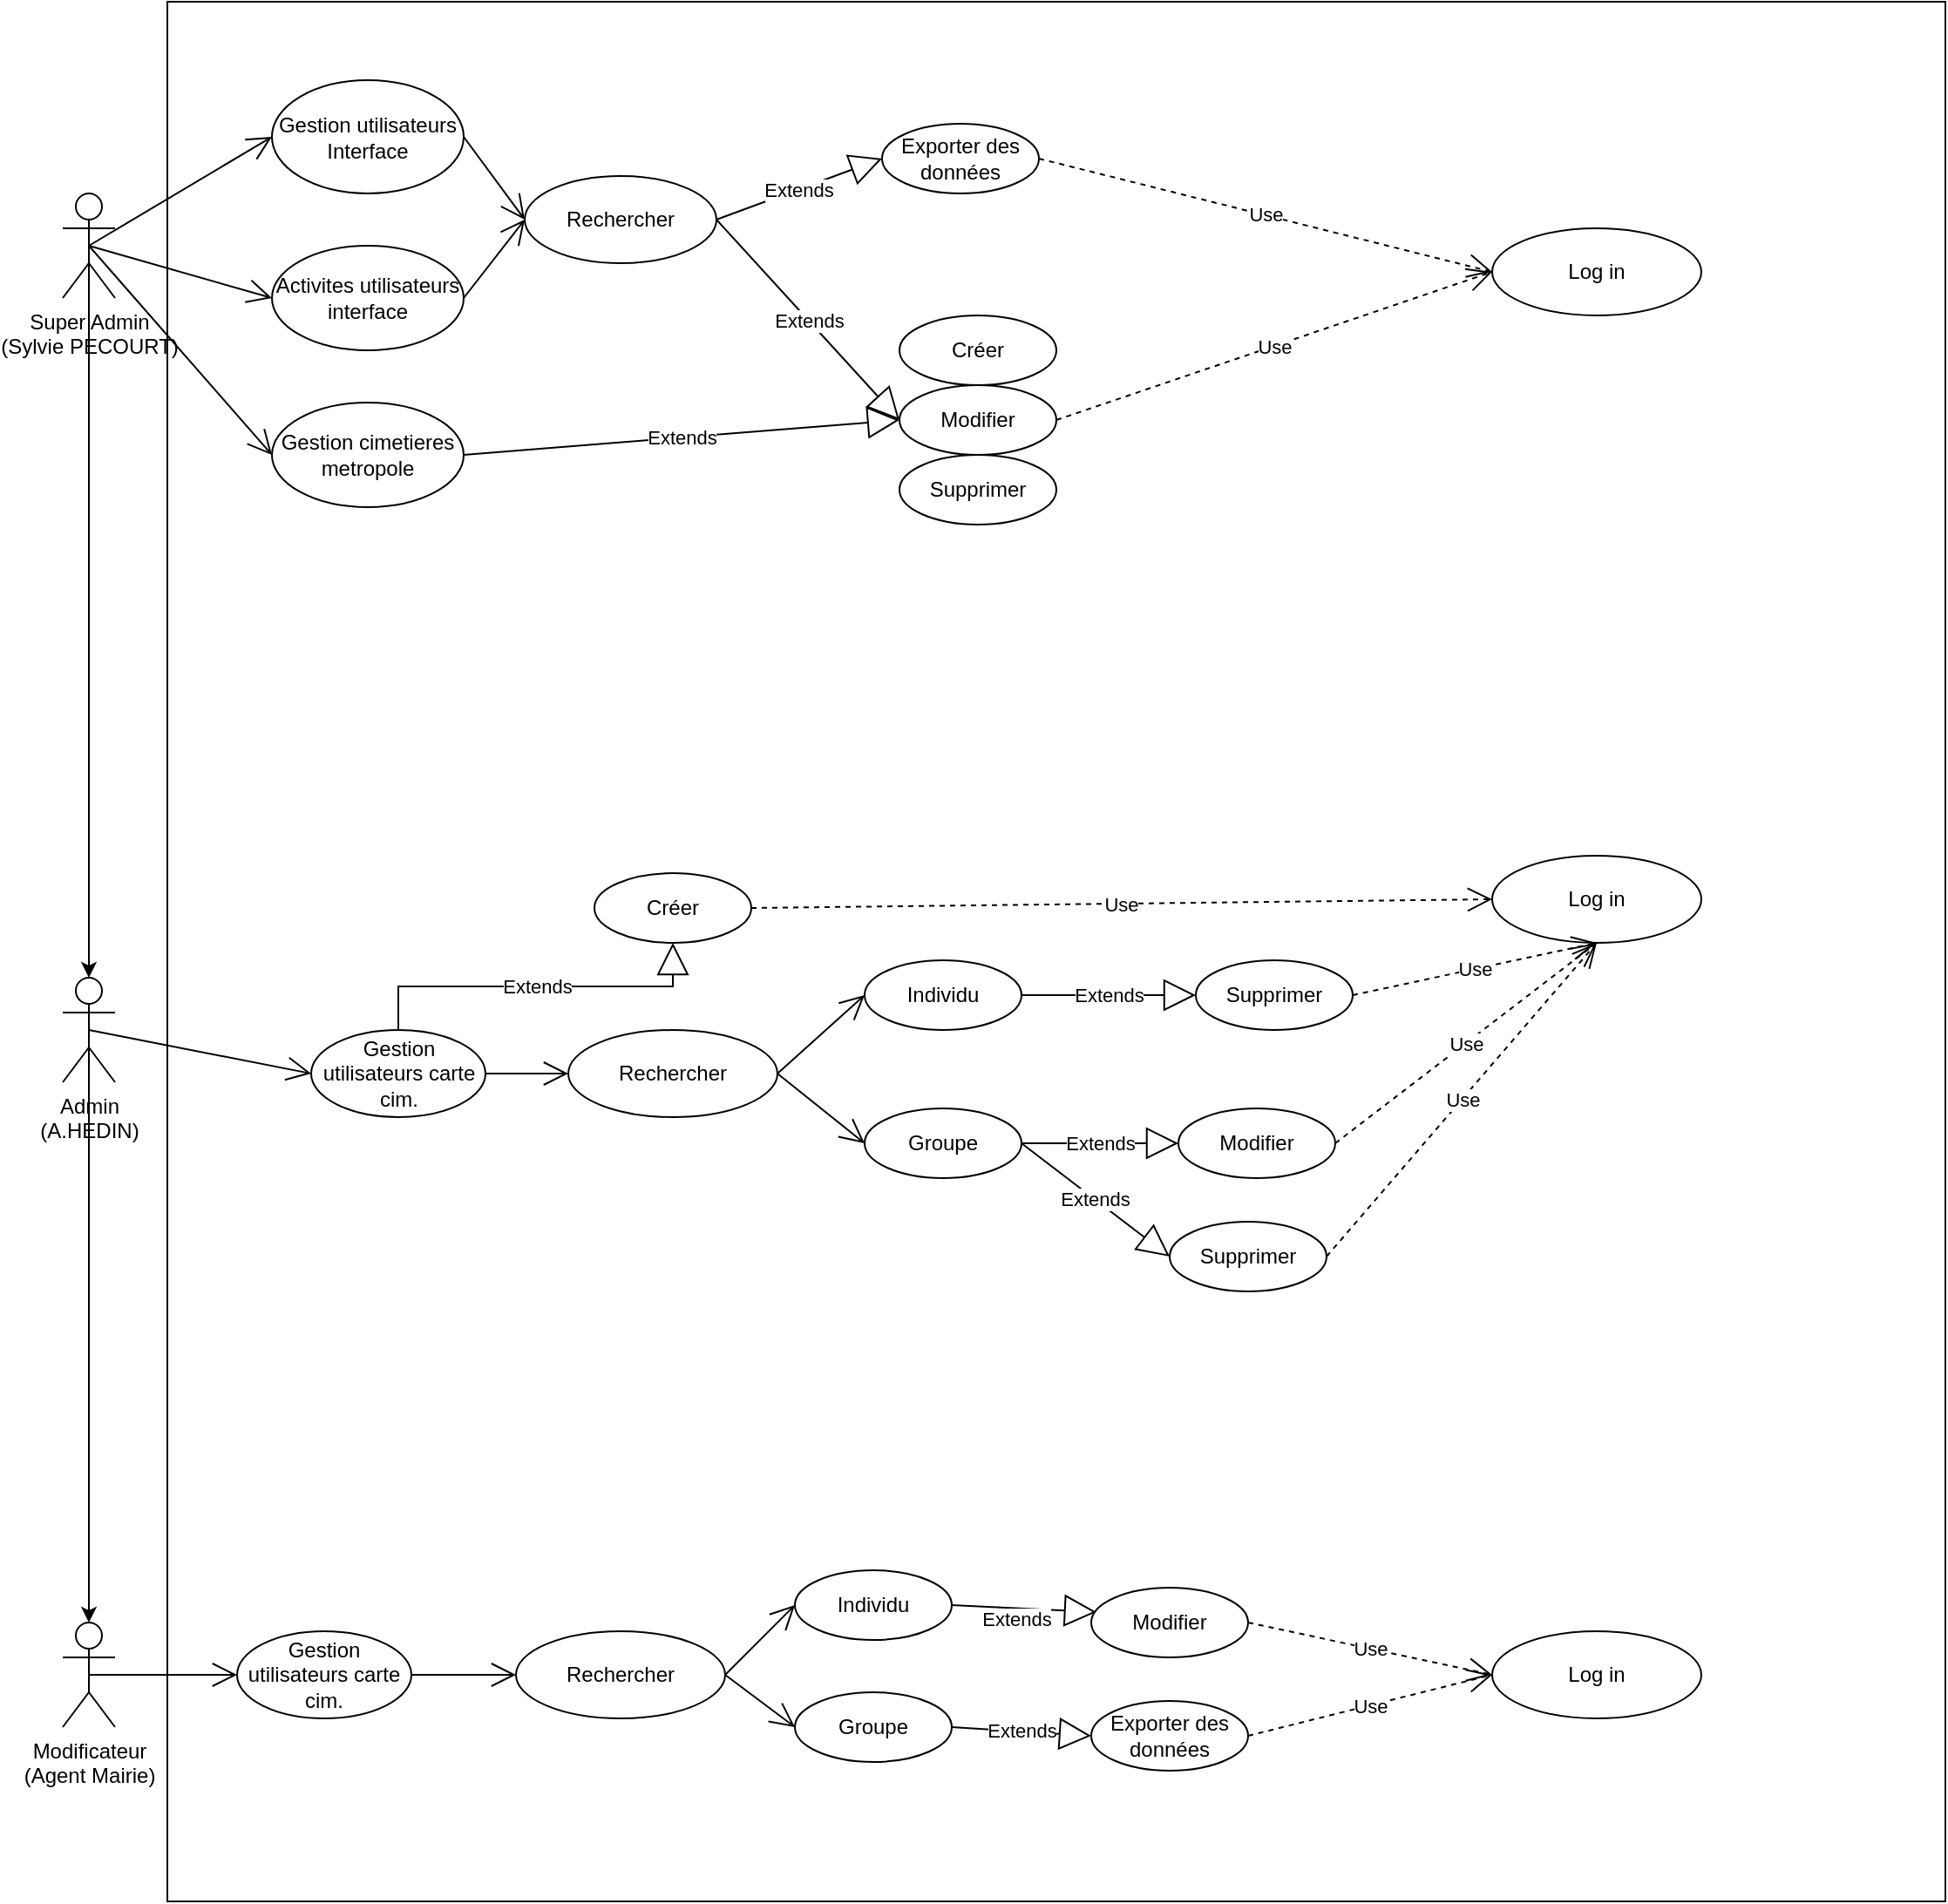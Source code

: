 <mxfile version="15.4.1" type="github" pages="3">
  <diagram id="MA4EWf2XGoRafROJINRz" name="Diagramme d&#39;utilisations">
    <mxGraphModel dx="700" dy="752" grid="1" gridSize="10" guides="1" tooltips="1" connect="1" arrows="1" fold="1" page="1" pageScale="1" pageWidth="827" pageHeight="1169" math="0" shadow="0">
      <root>
        <mxCell id="0" />
        <mxCell id="1" parent="0" />
        <mxCell id="Cb7AMag5DuTGzztELXbn-1" value="" style="rounded=0;whiteSpace=wrap;html=1;" parent="1" vertex="1">
          <mxGeometry x="110" y="10" width="1020" height="1090" as="geometry" />
        </mxCell>
        <mxCell id="Cb7AMag5DuTGzztELXbn-2" value="Super Admin&lt;br&gt;(Sylvie PECOURT)" style="shape=umlActor;verticalLabelPosition=bottom;verticalAlign=top;html=1;outlineConnect=0;" parent="1" vertex="1">
          <mxGeometry x="50" y="120" width="30" height="60" as="geometry" />
        </mxCell>
        <mxCell id="Cb7AMag5DuTGzztELXbn-13" style="edgeStyle=orthogonalEdgeStyle;rounded=0;orthogonalLoop=1;jettySize=auto;html=1;exitX=0.5;exitY=0.5;exitDx=0;exitDy=0;exitPerimeter=0;entryX=0.5;entryY=0;entryDx=0;entryDy=0;entryPerimeter=0;" parent="1" source="Cb7AMag5DuTGzztELXbn-5" target="Cb7AMag5DuTGzztELXbn-4" edge="1">
          <mxGeometry relative="1" as="geometry">
            <mxPoint x="90" y="490" as="targetPoint" />
          </mxGeometry>
        </mxCell>
        <mxCell id="Cb7AMag5DuTGzztELXbn-4" value="Modificateur&lt;br&gt;(Agent Mairie)" style="shape=umlActor;verticalLabelPosition=bottom;verticalAlign=top;html=1;outlineConnect=0;" parent="1" vertex="1">
          <mxGeometry x="50" y="940" width="30" height="60" as="geometry" />
        </mxCell>
        <mxCell id="Cb7AMag5DuTGzztELXbn-14" style="edgeStyle=orthogonalEdgeStyle;rounded=0;orthogonalLoop=1;jettySize=auto;html=1;exitX=0.5;exitY=0.5;exitDx=0;exitDy=0;exitPerimeter=0;entryX=0.5;entryY=0;entryDx=0;entryDy=0;entryPerimeter=0;" parent="1" source="Cb7AMag5DuTGzztELXbn-2" target="Cb7AMag5DuTGzztELXbn-5" edge="1">
          <mxGeometry relative="1" as="geometry">
            <mxPoint x="90" y="270" as="targetPoint" />
          </mxGeometry>
        </mxCell>
        <mxCell id="Cb7AMag5DuTGzztELXbn-5" value="Admin&lt;br&gt;(A.HEDIN)" style="shape=umlActor;verticalLabelPosition=bottom;verticalAlign=top;html=1;outlineConnect=0;" parent="1" vertex="1">
          <mxGeometry x="50" y="570" width="30" height="60" as="geometry" />
        </mxCell>
        <mxCell id="Cb7AMag5DuTGzztELXbn-19" value="Rechercher" style="ellipse;whiteSpace=wrap;html=1;" parent="1" vertex="1">
          <mxGeometry x="315" y="110" width="110" height="50" as="geometry" />
        </mxCell>
        <mxCell id="Cb7AMag5DuTGzztELXbn-21" value="Exporter des données" style="ellipse;whiteSpace=wrap;html=1;" parent="1" vertex="1">
          <mxGeometry x="520" y="80" width="90" height="40" as="geometry" />
        </mxCell>
        <mxCell id="Cb7AMag5DuTGzztELXbn-22" value="Modifier" style="ellipse;whiteSpace=wrap;html=1;" parent="1" vertex="1">
          <mxGeometry x="530" y="230" width="90" height="40" as="geometry" />
        </mxCell>
        <mxCell id="Cb7AMag5DuTGzztELXbn-23" value="Supprimer" style="ellipse;whiteSpace=wrap;html=1;" parent="1" vertex="1">
          <mxGeometry x="530" y="270" width="90" height="40" as="geometry" />
        </mxCell>
        <mxCell id="Cb7AMag5DuTGzztELXbn-31" value="Créer" style="ellipse;whiteSpace=wrap;html=1;" parent="1" vertex="1">
          <mxGeometry x="530" y="190" width="90" height="40" as="geometry" />
        </mxCell>
        <mxCell id="Cb7AMag5DuTGzztELXbn-33" value="Gestion utilisateurs Interface" style="ellipse;whiteSpace=wrap;html=1;" parent="1" vertex="1">
          <mxGeometry x="170" y="55" width="110" height="65" as="geometry" />
        </mxCell>
        <mxCell id="Cb7AMag5DuTGzztELXbn-34" value="Gestion utilisateurs carte cim." style="ellipse;whiteSpace=wrap;html=1;" parent="1" vertex="1">
          <mxGeometry x="150" y="945" width="100" height="50" as="geometry" />
        </mxCell>
        <mxCell id="Cb7AMag5DuTGzztELXbn-35" value="Gestion cimetieres&lt;br&gt;metropole" style="ellipse;whiteSpace=wrap;html=1;" parent="1" vertex="1">
          <mxGeometry x="170" y="240" width="110" height="60" as="geometry" />
        </mxCell>
        <mxCell id="Cb7AMag5DuTGzztELXbn-36" value="Activites utilisateurs interface" style="ellipse;whiteSpace=wrap;html=1;" parent="1" vertex="1">
          <mxGeometry x="170" y="150" width="110" height="60" as="geometry" />
        </mxCell>
        <mxCell id="Cb7AMag5DuTGzztELXbn-37" value="Log in" style="ellipse;whiteSpace=wrap;html=1;" parent="1" vertex="1">
          <mxGeometry x="870" y="140" width="120" height="50" as="geometry" />
        </mxCell>
        <mxCell id="Cb7AMag5DuTGzztELXbn-82" value="Modifier" style="ellipse;whiteSpace=wrap;html=1;" parent="1" vertex="1">
          <mxGeometry x="640" y="920" width="90" height="40" as="geometry" />
        </mxCell>
        <mxCell id="Cb7AMag5DuTGzztELXbn-83" value="Exporter des données" style="ellipse;whiteSpace=wrap;html=1;" parent="1" vertex="1">
          <mxGeometry x="640" y="985" width="90" height="40" as="geometry" />
        </mxCell>
        <mxCell id="Cb7AMag5DuTGzztELXbn-84" value="Extends" style="endArrow=block;endSize=16;endFill=0;html=1;rounded=0;entryX=0;entryY=0.5;entryDx=0;entryDy=0;exitX=1;exitY=0.5;exitDx=0;exitDy=0;" parent="1" source="Cb7AMag5DuTGzztELXbn-97" target="Cb7AMag5DuTGzztELXbn-83" edge="1">
          <mxGeometry width="160" relative="1" as="geometry">
            <mxPoint x="250" y="970" as="sourcePoint" />
            <mxPoint x="495.68" y="680.858" as="targetPoint" />
          </mxGeometry>
        </mxCell>
        <mxCell id="Cb7AMag5DuTGzztELXbn-86" value="" style="endArrow=open;endFill=1;endSize=12;html=1;rounded=0;exitX=0.5;exitY=0.5;exitDx=0;exitDy=0;entryX=0;entryY=0.5;entryDx=0;entryDy=0;exitPerimeter=0;" parent="1" source="Cb7AMag5DuTGzztELXbn-4" target="Cb7AMag5DuTGzztELXbn-34" edge="1">
          <mxGeometry width="160" relative="1" as="geometry">
            <mxPoint x="135.91" y="760" as="sourcePoint" />
            <mxPoint x="280.001" y="927.229" as="targetPoint" />
            <Array as="points" />
          </mxGeometry>
        </mxCell>
        <mxCell id="Cb7AMag5DuTGzztELXbn-87" value="Log in" style="ellipse;whiteSpace=wrap;html=1;" parent="1" vertex="1">
          <mxGeometry x="870" y="945" width="120" height="50" as="geometry" />
        </mxCell>
        <mxCell id="Cb7AMag5DuTGzztELXbn-88" value="Use" style="endArrow=open;endSize=12;dashed=1;html=1;rounded=0;exitX=1;exitY=0.5;exitDx=0;exitDy=0;entryX=0;entryY=0.5;entryDx=0;entryDy=0;" parent="1" source="Cb7AMag5DuTGzztELXbn-82" target="Cb7AMag5DuTGzztELXbn-87" edge="1">
          <mxGeometry width="160" relative="1" as="geometry">
            <mxPoint x="717.43" y="857.32" as="sourcePoint" />
            <mxPoint x="812.504" y="719.998" as="targetPoint" />
          </mxGeometry>
        </mxCell>
        <mxCell id="Cb7AMag5DuTGzztELXbn-89" value="Use" style="endArrow=open;endSize=12;dashed=1;html=1;rounded=0;exitX=1;exitY=0.5;exitDx=0;exitDy=0;entryX=0;entryY=0.5;entryDx=0;entryDy=0;" parent="1" source="Cb7AMag5DuTGzztELXbn-83" target="Cb7AMag5DuTGzztELXbn-87" edge="1">
          <mxGeometry width="160" relative="1" as="geometry">
            <mxPoint x="722.5" y="1040" as="sourcePoint" />
            <mxPoint x="817.574" y="902.678" as="targetPoint" />
          </mxGeometry>
        </mxCell>
        <mxCell id="Cb7AMag5DuTGzztELXbn-90" value="Gestion utilisateurs carte cim." style="ellipse;whiteSpace=wrap;html=1;" parent="1" vertex="1">
          <mxGeometry x="192.5" y="600" width="100" height="50" as="geometry" />
        </mxCell>
        <mxCell id="Cb7AMag5DuTGzztELXbn-91" value="Supprimer" style="ellipse;whiteSpace=wrap;html=1;" parent="1" vertex="1">
          <mxGeometry x="700" y="560" width="90" height="40" as="geometry" />
        </mxCell>
        <mxCell id="Cb7AMag5DuTGzztELXbn-92" value="Rechercher" style="ellipse;whiteSpace=wrap;html=1;" parent="1" vertex="1">
          <mxGeometry x="310" y="945" width="120" height="50" as="geometry" />
        </mxCell>
        <mxCell id="Cb7AMag5DuTGzztELXbn-93" value="" style="endArrow=open;endFill=1;endSize=12;html=1;rounded=0;exitX=1;exitY=0.5;exitDx=0;exitDy=0;entryX=0;entryY=0.5;entryDx=0;entryDy=0;" parent="1" source="Cb7AMag5DuTGzztELXbn-34" target="Cb7AMag5DuTGzztELXbn-92" edge="1">
          <mxGeometry width="160" relative="1" as="geometry">
            <mxPoint x="270" y="1000" as="sourcePoint" />
            <mxPoint x="355" y="1000" as="targetPoint" />
            <Array as="points" />
          </mxGeometry>
        </mxCell>
        <mxCell id="Cb7AMag5DuTGzztELXbn-94" value="" style="endArrow=open;endFill=1;endSize=12;html=1;rounded=0;exitX=1;exitY=0.5;exitDx=0;exitDy=0;entryX=0;entryY=0.5;entryDx=0;entryDy=0;" parent="1" source="Cb7AMag5DuTGzztELXbn-92" target="Cb7AMag5DuTGzztELXbn-96" edge="1">
          <mxGeometry width="160" relative="1" as="geometry">
            <mxPoint x="442.5" y="964.5" as="sourcePoint" />
            <mxPoint x="503" y="965" as="targetPoint" />
            <Array as="points" />
          </mxGeometry>
        </mxCell>
        <mxCell id="Cb7AMag5DuTGzztELXbn-96" value="Individu" style="ellipse;whiteSpace=wrap;html=1;" parent="1" vertex="1">
          <mxGeometry x="470" y="910" width="90" height="40" as="geometry" />
        </mxCell>
        <mxCell id="Cb7AMag5DuTGzztELXbn-97" value="Groupe&lt;br&gt;" style="ellipse;whiteSpace=wrap;html=1;" parent="1" vertex="1">
          <mxGeometry x="470" y="980" width="90" height="40" as="geometry" />
        </mxCell>
        <mxCell id="Cb7AMag5DuTGzztELXbn-98" value="" style="endArrow=open;endFill=1;endSize=12;html=1;rounded=0;exitX=1;exitY=0.5;exitDx=0;exitDy=0;entryX=0;entryY=0.5;entryDx=0;entryDy=0;" parent="1" source="Cb7AMag5DuTGzztELXbn-92" target="Cb7AMag5DuTGzztELXbn-97" edge="1">
          <mxGeometry width="160" relative="1" as="geometry">
            <mxPoint x="440" y="980" as="sourcePoint" />
            <mxPoint x="500" y="910" as="targetPoint" />
            <Array as="points" />
          </mxGeometry>
        </mxCell>
        <mxCell id="Cb7AMag5DuTGzztELXbn-99" value="Extends" style="endArrow=block;endSize=16;endFill=0;html=1;rounded=0;entryX=0.033;entryY=0.35;entryDx=0;entryDy=0;exitX=1;exitY=0.5;exitDx=0;exitDy=0;entryPerimeter=0;" parent="1" source="Cb7AMag5DuTGzztELXbn-96" target="Cb7AMag5DuTGzztELXbn-82" edge="1">
          <mxGeometry x="-0.098" y="-6" width="160" relative="1" as="geometry">
            <mxPoint x="575" y="880" as="sourcePoint" />
            <mxPoint x="665" y="890" as="targetPoint" />
            <mxPoint as="offset" />
          </mxGeometry>
        </mxCell>
        <mxCell id="Cb7AMag5DuTGzztELXbn-100" value="Rechercher" style="ellipse;whiteSpace=wrap;html=1;" parent="1" vertex="1">
          <mxGeometry x="340" y="600" width="120" height="50" as="geometry" />
        </mxCell>
        <mxCell id="Cb7AMag5DuTGzztELXbn-101" value="Individu" style="ellipse;whiteSpace=wrap;html=1;" parent="1" vertex="1">
          <mxGeometry x="510" y="560" width="90" height="40" as="geometry" />
        </mxCell>
        <mxCell id="Cb7AMag5DuTGzztELXbn-102" value="Groupe&lt;br&gt;" style="ellipse;whiteSpace=wrap;html=1;" parent="1" vertex="1">
          <mxGeometry x="510" y="645" width="90" height="40" as="geometry" />
        </mxCell>
        <mxCell id="Cb7AMag5DuTGzztELXbn-103" value="" style="endArrow=open;endFill=1;endSize=12;html=1;rounded=0;exitX=0.5;exitY=0.5;exitDx=0;exitDy=0;entryX=0;entryY=0.5;entryDx=0;entryDy=0;exitPerimeter=0;" parent="1" source="Cb7AMag5DuTGzztELXbn-5" target="Cb7AMag5DuTGzztELXbn-90" edge="1">
          <mxGeometry width="160" relative="1" as="geometry">
            <mxPoint x="120" y="620" as="sourcePoint" />
            <mxPoint x="180" y="620" as="targetPoint" />
            <Array as="points" />
          </mxGeometry>
        </mxCell>
        <mxCell id="Cb7AMag5DuTGzztELXbn-104" value="" style="endArrow=open;endFill=1;endSize=12;html=1;rounded=0;exitX=1;exitY=0.5;exitDx=0;exitDy=0;entryX=0;entryY=0.5;entryDx=0;entryDy=0;" parent="1" source="Cb7AMag5DuTGzztELXbn-100" target="Cb7AMag5DuTGzztELXbn-102" edge="1">
          <mxGeometry width="160" relative="1" as="geometry">
            <mxPoint x="430" y="710" as="sourcePoint" />
            <mxPoint x="490" y="710" as="targetPoint" />
            <Array as="points" />
          </mxGeometry>
        </mxCell>
        <mxCell id="Cb7AMag5DuTGzztELXbn-105" value="" style="endArrow=open;endFill=1;endSize=12;html=1;rounded=0;exitX=1;exitY=0.5;exitDx=0;exitDy=0;entryX=0;entryY=0.5;entryDx=0;entryDy=0;" parent="1" source="Cb7AMag5DuTGzztELXbn-100" target="Cb7AMag5DuTGzztELXbn-101" edge="1">
          <mxGeometry width="160" relative="1" as="geometry">
            <mxPoint x="384" y="700" as="sourcePoint" />
            <mxPoint x="444" y="700" as="targetPoint" />
            <Array as="points" />
          </mxGeometry>
        </mxCell>
        <mxCell id="Cb7AMag5DuTGzztELXbn-106" value="" style="endArrow=open;endFill=1;endSize=12;html=1;rounded=0;exitX=1;exitY=0.5;exitDx=0;exitDy=0;entryX=0;entryY=0.5;entryDx=0;entryDy=0;" parent="1" source="Cb7AMag5DuTGzztELXbn-90" target="Cb7AMag5DuTGzztELXbn-100" edge="1">
          <mxGeometry width="160" relative="1" as="geometry">
            <mxPoint x="280" y="760" as="sourcePoint" />
            <mxPoint x="340" y="760" as="targetPoint" />
            <Array as="points" />
          </mxGeometry>
        </mxCell>
        <mxCell id="Cb7AMag5DuTGzztELXbn-107" value="Modifier" style="ellipse;whiteSpace=wrap;html=1;" parent="1" vertex="1">
          <mxGeometry x="690" y="645" width="90" height="40" as="geometry" />
        </mxCell>
        <mxCell id="Cb7AMag5DuTGzztELXbn-108" value="Supprimer" style="ellipse;whiteSpace=wrap;html=1;" parent="1" vertex="1">
          <mxGeometry x="685" y="710" width="90" height="40" as="geometry" />
        </mxCell>
        <mxCell id="Cb7AMag5DuTGzztELXbn-109" value="Créer" style="ellipse;whiteSpace=wrap;html=1;" parent="1" vertex="1">
          <mxGeometry x="355" y="510" width="90" height="40" as="geometry" />
        </mxCell>
        <mxCell id="Cb7AMag5DuTGzztELXbn-110" value="Extends" style="endArrow=block;endSize=16;endFill=0;html=1;rounded=0;edgeStyle=orthogonalEdgeStyle;exitX=0.5;exitY=0;exitDx=0;exitDy=0;entryX=0.5;entryY=1;entryDx=0;entryDy=0;" parent="1" source="Cb7AMag5DuTGzztELXbn-90" target="Cb7AMag5DuTGzztELXbn-109" edge="1">
          <mxGeometry width="160" relative="1" as="geometry">
            <mxPoint x="280" y="445" as="sourcePoint" />
            <mxPoint x="492.5" y="450" as="targetPoint" />
          </mxGeometry>
        </mxCell>
        <mxCell id="Cb7AMag5DuTGzztELXbn-111" value="Extends" style="endArrow=block;endSize=16;endFill=0;html=1;rounded=0;edgeStyle=orthogonalEdgeStyle;exitX=1;exitY=0.5;exitDx=0;exitDy=0;entryX=0;entryY=0.5;entryDx=0;entryDy=0;" parent="1" source="Cb7AMag5DuTGzztELXbn-101" target="Cb7AMag5DuTGzztELXbn-91" edge="1">
          <mxGeometry width="160" relative="1" as="geometry">
            <mxPoint x="582.5" y="520" as="sourcePoint" />
            <mxPoint x="740" y="470" as="targetPoint" />
          </mxGeometry>
        </mxCell>
        <mxCell id="Cb7AMag5DuTGzztELXbn-112" value="Extends" style="endArrow=block;endSize=16;endFill=0;html=1;rounded=0;edgeStyle=orthogonalEdgeStyle;exitX=1;exitY=0.5;exitDx=0;exitDy=0;entryX=0;entryY=0.5;entryDx=0;entryDy=0;" parent="1" source="Cb7AMag5DuTGzztELXbn-102" target="Cb7AMag5DuTGzztELXbn-107" edge="1">
          <mxGeometry width="160" relative="1" as="geometry">
            <mxPoint x="610" y="590" as="sourcePoint" />
            <mxPoint x="700" y="590" as="targetPoint" />
          </mxGeometry>
        </mxCell>
        <mxCell id="Cb7AMag5DuTGzztELXbn-113" value="Extends" style="endArrow=block;endSize=16;endFill=0;html=1;rounded=0;exitX=1;exitY=0.5;exitDx=0;exitDy=0;entryX=0;entryY=0.5;entryDx=0;entryDy=0;" parent="1" source="Cb7AMag5DuTGzztELXbn-102" target="Cb7AMag5DuTGzztELXbn-108" edge="1">
          <mxGeometry width="160" relative="1" as="geometry">
            <mxPoint x="610" y="710" as="sourcePoint" />
            <mxPoint x="700" y="710" as="targetPoint" />
          </mxGeometry>
        </mxCell>
        <mxCell id="Cb7AMag5DuTGzztELXbn-114" value="Log in" style="ellipse;whiteSpace=wrap;html=1;" parent="1" vertex="1">
          <mxGeometry x="870" y="500" width="120" height="50" as="geometry" />
        </mxCell>
        <mxCell id="Cb7AMag5DuTGzztELXbn-115" value="Use" style="endArrow=open;endSize=12;dashed=1;html=1;rounded=0;exitX=1;exitY=0.5;exitDx=0;exitDy=0;entryX=0;entryY=0.5;entryDx=0;entryDy=0;" parent="1" source="Cb7AMag5DuTGzztELXbn-109" target="Cb7AMag5DuTGzztELXbn-114" edge="1">
          <mxGeometry width="160" relative="1" as="geometry">
            <mxPoint x="840" y="730" as="sourcePoint" />
            <mxPoint x="950" y="765" as="targetPoint" />
          </mxGeometry>
        </mxCell>
        <mxCell id="Cb7AMag5DuTGzztELXbn-118" value="Use" style="endArrow=open;endSize=12;dashed=1;html=1;rounded=0;exitX=1;exitY=0.5;exitDx=0;exitDy=0;entryX=0.5;entryY=1;entryDx=0;entryDy=0;" parent="1" source="Cb7AMag5DuTGzztELXbn-91" target="Cb7AMag5DuTGzztELXbn-114" edge="1">
          <mxGeometry width="160" relative="1" as="geometry">
            <mxPoint x="850" y="740" as="sourcePoint" />
            <mxPoint x="960" y="775" as="targetPoint" />
          </mxGeometry>
        </mxCell>
        <mxCell id="Cb7AMag5DuTGzztELXbn-119" value="Use" style="endArrow=open;endSize=12;dashed=1;html=1;rounded=0;exitX=1;exitY=0.5;exitDx=0;exitDy=0;entryX=0.5;entryY=1;entryDx=0;entryDy=0;" parent="1" source="Cb7AMag5DuTGzztELXbn-107" target="Cb7AMag5DuTGzztELXbn-114" edge="1">
          <mxGeometry width="160" relative="1" as="geometry">
            <mxPoint x="860" y="750" as="sourcePoint" />
            <mxPoint x="970" y="785" as="targetPoint" />
          </mxGeometry>
        </mxCell>
        <mxCell id="Cb7AMag5DuTGzztELXbn-120" value="Use" style="endArrow=open;endSize=12;dashed=1;html=1;rounded=0;exitX=1;exitY=0.5;exitDx=0;exitDy=0;entryX=0.5;entryY=1;entryDx=0;entryDy=0;" parent="1" source="Cb7AMag5DuTGzztELXbn-108" target="Cb7AMag5DuTGzztELXbn-114" edge="1">
          <mxGeometry width="160" relative="1" as="geometry">
            <mxPoint x="870" y="760" as="sourcePoint" />
            <mxPoint x="980" y="795" as="targetPoint" />
          </mxGeometry>
        </mxCell>
        <mxCell id="Cb7AMag5DuTGzztELXbn-121" value="" style="endArrow=open;endFill=1;endSize=12;html=1;rounded=0;exitX=1;exitY=0.5;exitDx=0;exitDy=0;entryX=0;entryY=0.5;entryDx=0;entryDy=0;" parent="1" source="Cb7AMag5DuTGzztELXbn-36" target="Cb7AMag5DuTGzztELXbn-19" edge="1">
          <mxGeometry width="160" relative="1" as="geometry">
            <mxPoint x="170" y="327.5" as="sourcePoint" />
            <mxPoint x="297.5" y="352.5" as="targetPoint" />
            <Array as="points" />
          </mxGeometry>
        </mxCell>
        <mxCell id="Cb7AMag5DuTGzztELXbn-122" value="" style="endArrow=open;endFill=1;endSize=12;html=1;rounded=0;exitX=0.5;exitY=0.5;exitDx=0;exitDy=0;entryX=0;entryY=0.5;entryDx=0;entryDy=0;exitPerimeter=0;" parent="1" source="Cb7AMag5DuTGzztELXbn-2" target="Cb7AMag5DuTGzztELXbn-35" edge="1">
          <mxGeometry width="160" relative="1" as="geometry">
            <mxPoint x="180" y="337.5" as="sourcePoint" />
            <mxPoint x="307.5" y="362.5" as="targetPoint" />
            <Array as="points" />
          </mxGeometry>
        </mxCell>
        <mxCell id="Cb7AMag5DuTGzztELXbn-123" value="" style="endArrow=open;endFill=1;endSize=12;html=1;rounded=0;exitX=0.5;exitY=0.5;exitDx=0;exitDy=0;entryX=0;entryY=0.5;entryDx=0;entryDy=0;exitPerimeter=0;" parent="1" source="Cb7AMag5DuTGzztELXbn-2" target="Cb7AMag5DuTGzztELXbn-36" edge="1">
          <mxGeometry width="160" relative="1" as="geometry">
            <mxPoint x="190" y="347.5" as="sourcePoint" />
            <mxPoint x="317.5" y="372.5" as="targetPoint" />
            <Array as="points" />
          </mxGeometry>
        </mxCell>
        <mxCell id="Cb7AMag5DuTGzztELXbn-124" value="" style="endArrow=open;endFill=1;endSize=12;html=1;rounded=0;exitX=0.5;exitY=0.5;exitDx=0;exitDy=0;entryX=0;entryY=0.5;entryDx=0;entryDy=0;exitPerimeter=0;" parent="1" source="Cb7AMag5DuTGzztELXbn-2" target="Cb7AMag5DuTGzztELXbn-33" edge="1">
          <mxGeometry width="160" relative="1" as="geometry">
            <mxPoint x="200" y="357.5" as="sourcePoint" />
            <mxPoint x="327.5" y="382.5" as="targetPoint" />
            <Array as="points" />
          </mxGeometry>
        </mxCell>
        <mxCell id="Cb7AMag5DuTGzztELXbn-125" value="" style="endArrow=open;endFill=1;endSize=12;html=1;rounded=0;exitX=1;exitY=0.5;exitDx=0;exitDy=0;entryX=0;entryY=0.5;entryDx=0;entryDy=0;" parent="1" source="Cb7AMag5DuTGzztELXbn-33" target="Cb7AMag5DuTGzztELXbn-19" edge="1">
          <mxGeometry width="160" relative="1" as="geometry">
            <mxPoint x="180" y="337.5" as="sourcePoint" />
            <mxPoint x="307.5" y="362.5" as="targetPoint" />
            <Array as="points" />
          </mxGeometry>
        </mxCell>
        <mxCell id="Cb7AMag5DuTGzztELXbn-126" value="Extends" style="endArrow=block;endSize=16;endFill=0;html=1;rounded=0;exitX=1;exitY=0.5;exitDx=0;exitDy=0;entryX=0;entryY=0.5;entryDx=0;entryDy=0;" parent="1" source="Cb7AMag5DuTGzztELXbn-35" target="Cb7AMag5DuTGzztELXbn-22" edge="1">
          <mxGeometry width="160" relative="1" as="geometry">
            <mxPoint x="302.5" y="320" as="sourcePoint" />
            <mxPoint x="490" y="250" as="targetPoint" />
          </mxGeometry>
        </mxCell>
        <mxCell id="Cb7AMag5DuTGzztELXbn-127" value="Extends" style="endArrow=block;endSize=16;endFill=0;html=1;rounded=0;exitX=1;exitY=0.5;exitDx=0;exitDy=0;entryX=0;entryY=0.5;entryDx=0;entryDy=0;" parent="1" source="Cb7AMag5DuTGzztELXbn-19" target="Cb7AMag5DuTGzztELXbn-21" edge="1">
          <mxGeometry width="160" relative="1" as="geometry">
            <mxPoint x="440" y="150" as="sourcePoint" />
            <mxPoint x="690" y="130" as="targetPoint" />
          </mxGeometry>
        </mxCell>
        <mxCell id="Cb7AMag5DuTGzztELXbn-129" value="Extends" style="endArrow=block;endSize=16;endFill=0;html=1;rounded=0;exitX=1;exitY=0.5;exitDx=0;exitDy=0;entryX=0;entryY=0.5;entryDx=0;entryDy=0;" parent="1" source="Cb7AMag5DuTGzztELXbn-19" target="Cb7AMag5DuTGzztELXbn-22" edge="1">
          <mxGeometry width="160" relative="1" as="geometry">
            <mxPoint x="435" y="145" as="sourcePoint" />
            <mxPoint x="530" y="110" as="targetPoint" />
          </mxGeometry>
        </mxCell>
        <mxCell id="Cb7AMag5DuTGzztELXbn-130" value="Use" style="endArrow=open;endSize=12;dashed=1;html=1;rounded=0;exitX=1;exitY=0.5;exitDx=0;exitDy=0;entryX=0;entryY=0.5;entryDx=0;entryDy=0;" parent="1" source="Cb7AMag5DuTGzztELXbn-21" target="Cb7AMag5DuTGzztELXbn-37" edge="1">
          <mxGeometry width="160" relative="1" as="geometry">
            <mxPoint x="510" y="380" as="sourcePoint" />
            <mxPoint x="710" y="380" as="targetPoint" />
          </mxGeometry>
        </mxCell>
        <mxCell id="Cb7AMag5DuTGzztELXbn-131" value="Use" style="endArrow=open;endSize=12;dashed=1;html=1;rounded=0;exitX=1;exitY=0.5;exitDx=0;exitDy=0;entryX=0;entryY=0.5;entryDx=0;entryDy=0;" parent="1" source="Cb7AMag5DuTGzztELXbn-22" target="Cb7AMag5DuTGzztELXbn-37" edge="1">
          <mxGeometry width="160" relative="1" as="geometry">
            <mxPoint x="640" y="230" as="sourcePoint" />
            <mxPoint x="750" y="340" as="targetPoint" />
          </mxGeometry>
        </mxCell>
      </root>
    </mxGraphModel>
  </diagram>
  <diagram id="5KHZl_sxIgC_SyZ97ZIo" name="Diagramme de Séquence">
    <mxGraphModel dx="483" dy="519" grid="1" gridSize="10" guides="1" tooltips="1" connect="1" arrows="1" fold="1" page="1" pageScale="1" pageWidth="827" pageHeight="1169" math="0" shadow="0">
      <root>
        <mxCell id="QuXPynSJdBeK2pe7UBZv-0" />
        <mxCell id="QuXPynSJdBeK2pe7UBZv-1" parent="QuXPynSJdBeK2pe7UBZv-0" />
        <mxCell id="QuXPynSJdBeK2pe7UBZv-2" value="&lt;h1&gt;Application Gestion&amp;nbsp; accés cimetières.&lt;/h1&gt;" style="text;html=1;strokeColor=none;fillColor=none;spacing=5;spacingTop=-20;whiteSpace=wrap;overflow=hidden;rounded=0;" parent="QuXPynSJdBeK2pe7UBZv-1" vertex="1">
          <mxGeometry x="290" y="10" width="280" height="70" as="geometry" />
        </mxCell>
        <mxCell id="QuXPynSJdBeK2pe7UBZv-3" value="" style="endArrow=none;dashed=1;html=1;rounded=0;" parent="QuXPynSJdBeK2pe7UBZv-1" edge="1">
          <mxGeometry width="50" height="50" relative="1" as="geometry">
            <mxPoint x="120" y="750" as="sourcePoint" />
            <mxPoint x="120" y="110" as="targetPoint" />
            <Array as="points" />
          </mxGeometry>
        </mxCell>
        <mxCell id="QuXPynSJdBeK2pe7UBZv-4" value="" style="endArrow=none;dashed=1;html=1;rounded=0;" parent="QuXPynSJdBeK2pe7UBZv-1" edge="1">
          <mxGeometry width="50" height="50" relative="1" as="geometry">
            <mxPoint x="720" y="760" as="sourcePoint" />
            <mxPoint x="720" y="110" as="targetPoint" />
            <Array as="points" />
          </mxGeometry>
        </mxCell>
        <mxCell id="QuXPynSJdBeK2pe7UBZv-5" value="Systéme" style="ellipse;shape=umlEntity;whiteSpace=wrap;html=1;" parent="QuXPynSJdBeK2pe7UBZv-1" vertex="1">
          <mxGeometry x="680" y="30" width="80" height="80" as="geometry" />
        </mxCell>
        <mxCell id="QuXPynSJdBeK2pe7UBZv-6" value="Agent Mairie" style="shape=umlActor;verticalLabelPosition=bottom;verticalAlign=top;html=1;" parent="QuXPynSJdBeK2pe7UBZv-1" vertex="1">
          <mxGeometry x="100" y="30" width="30" height="60" as="geometry" />
        </mxCell>
        <mxCell id="QuXPynSJdBeK2pe7UBZv-7" value="" style="endArrow=open;endFill=1;endSize=12;html=1;" parent="QuXPynSJdBeK2pe7UBZv-1" edge="1">
          <mxGeometry width="160" relative="1" as="geometry">
            <mxPoint x="120" y="160" as="sourcePoint" />
            <mxPoint x="720" y="160" as="targetPoint" />
            <Array as="points">
              <mxPoint x="390" y="160" />
            </Array>
          </mxGeometry>
        </mxCell>
        <mxCell id="QuXPynSJdBeK2pe7UBZv-8" value="" style="endArrow=open;endFill=1;endSize=12;html=1;" parent="QuXPynSJdBeK2pe7UBZv-1" edge="1">
          <mxGeometry width="160" relative="1" as="geometry">
            <mxPoint x="720" y="200" as="sourcePoint" />
            <mxPoint x="120" y="200" as="targetPoint" />
            <Array as="points">
              <mxPoint x="420" y="200" />
              <mxPoint x="300" y="200" />
            </Array>
          </mxGeometry>
        </mxCell>
        <mxCell id="QuXPynSJdBeK2pe7UBZv-9" value="1-l&#39;acteur lance l&#39;appli" style="text;html=1;align=center;verticalAlign=middle;resizable=0;points=[];autosize=1;" parent="QuXPynSJdBeK2pe7UBZv-1" vertex="1">
          <mxGeometry x="355" y="140" width="130" height="20" as="geometry" />
        </mxCell>
        <mxCell id="QuXPynSJdBeK2pe7UBZv-11" value="2- le systeme affiche la page de connexion" style="text;html=1;align=center;verticalAlign=middle;resizable=0;points=[];autosize=1;" parent="QuXPynSJdBeK2pe7UBZv-1" vertex="1">
          <mxGeometry x="320" y="180" width="240" height="20" as="geometry" />
        </mxCell>
        <mxCell id="QuXPynSJdBeK2pe7UBZv-12" value="" style="endArrow=open;endFill=1;endSize=12;html=1;" parent="QuXPynSJdBeK2pe7UBZv-1" edge="1">
          <mxGeometry width="160" relative="1" as="geometry">
            <mxPoint x="120" y="240" as="sourcePoint" />
            <mxPoint x="720" y="240" as="targetPoint" />
            <Array as="points">
              <mxPoint x="390" y="240" />
            </Array>
          </mxGeometry>
        </mxCell>
        <mxCell id="QuXPynSJdBeK2pe7UBZv-13" value="3- l&#39;utilisateur entre ses id de connexion et clique sur connexion" style="text;html=1;align=center;verticalAlign=middle;resizable=0;points=[];autosize=1;" parent="QuXPynSJdBeK2pe7UBZv-1" vertex="1">
          <mxGeometry x="265" y="220" width="350" height="20" as="geometry" />
        </mxCell>
        <mxCell id="QuXPynSJdBeK2pe7UBZv-14" value="" style="endArrow=open;endFill=1;endSize=12;html=1;" parent="QuXPynSJdBeK2pe7UBZv-1" edge="1">
          <mxGeometry width="160" relative="1" as="geometry">
            <mxPoint x="720" y="280" as="sourcePoint" />
            <mxPoint x="120" y="280" as="targetPoint" />
            <Array as="points">
              <mxPoint x="420" y="280" />
              <mxPoint x="300" y="280" />
            </Array>
          </mxGeometry>
        </mxCell>
        <mxCell id="QuXPynSJdBeK2pe7UBZv-15" value="4- le systéme vérifie les identifiants et le redirige vers la session gestion des utilisateurs carte cim." style="text;html=1;align=center;verticalAlign=middle;resizable=0;points=[];autosize=1;" parent="QuXPynSJdBeK2pe7UBZv-1" vertex="1">
          <mxGeometry x="170" y="260" width="530" height="20" as="geometry" />
        </mxCell>
        <mxCell id="4WeS6umEzM71p5tvVooY-0" value="" style="endArrow=open;endFill=1;endSize=12;html=1;" parent="QuXPynSJdBeK2pe7UBZv-1" edge="1">
          <mxGeometry width="160" relative="1" as="geometry">
            <mxPoint x="120" y="330" as="sourcePoint" />
            <mxPoint x="720" y="330" as="targetPoint" />
            <Array as="points">
              <mxPoint x="390" y="330" />
            </Array>
          </mxGeometry>
        </mxCell>
        <mxCell id="4WeS6umEzM71p5tvVooY-1" value="5- l&#39;utilisateur utilise la barre de recherches pour trouver un groupe ou un individu en particulier." style="text;html=1;align=center;verticalAlign=middle;resizable=0;points=[];autosize=1;" parent="QuXPynSJdBeK2pe7UBZv-1" vertex="1">
          <mxGeometry x="175" y="310" width="520" height="20" as="geometry" />
        </mxCell>
        <mxCell id="4WeS6umEzM71p5tvVooY-2" value="" style="endArrow=open;endFill=1;endSize=12;html=1;" parent="QuXPynSJdBeK2pe7UBZv-1" edge="1">
          <mxGeometry width="160" relative="1" as="geometry">
            <mxPoint x="720" y="380" as="sourcePoint" />
            <mxPoint x="120" y="380" as="targetPoint" />
            <Array as="points">
              <mxPoint x="420" y="380" />
              <mxPoint x="300" y="380" />
            </Array>
          </mxGeometry>
        </mxCell>
        <mxCell id="4WeS6umEzM71p5tvVooY-3" value="6- Le systéme affiche une liste d&#39;individu&amp;nbsp;&amp;nbsp;" style="text;html=1;align=center;verticalAlign=middle;resizable=0;points=[];autosize=1;" parent="QuXPynSJdBeK2pe7UBZv-1" vertex="1">
          <mxGeometry x="315" y="360" width="240" height="20" as="geometry" />
        </mxCell>
        <mxCell id="4WeS6umEzM71p5tvVooY-4" value="" style="endArrow=open;endFill=1;endSize=12;html=1;" parent="QuXPynSJdBeK2pe7UBZv-1" edge="1">
          <mxGeometry width="160" relative="1" as="geometry">
            <mxPoint x="120" y="430" as="sourcePoint" />
            <mxPoint x="720" y="430" as="targetPoint" />
            <Array as="points">
              <mxPoint x="390" y="430" />
            </Array>
          </mxGeometry>
        </mxCell>
        <mxCell id="4WeS6umEzM71p5tvVooY-5" value="7- L&#39;utilisateur selectionne un individu et modifie les coordonnées,affectations ou validite" style="text;html=1;align=center;verticalAlign=middle;resizable=0;points=[];autosize=1;" parent="QuXPynSJdBeK2pe7UBZv-1" vertex="1">
          <mxGeometry x="195" y="410" width="480" height="20" as="geometry" />
        </mxCell>
        <mxCell id="4WeS6umEzM71p5tvVooY-6" value="" style="endArrow=open;endFill=1;endSize=12;html=1;" parent="QuXPynSJdBeK2pe7UBZv-1" edge="1">
          <mxGeometry width="160" relative="1" as="geometry">
            <mxPoint x="720" y="470" as="sourcePoint" />
            <mxPoint x="120" y="470" as="targetPoint" />
            <Array as="points">
              <mxPoint x="420" y="470" />
              <mxPoint x="300" y="470" />
            </Array>
          </mxGeometry>
        </mxCell>
        <mxCell id="4WeS6umEzM71p5tvVooY-7" value="8- Le systéme vérifie la conformitées des valeurs&amp;nbsp;" style="text;html=1;align=center;verticalAlign=middle;resizable=0;points=[];autosize=1;" parent="QuXPynSJdBeK2pe7UBZv-1" vertex="1">
          <mxGeometry x="295" y="450" width="280" height="20" as="geometry" />
        </mxCell>
        <mxCell id="4WeS6umEzM71p5tvVooY-8" value="" style="endArrow=open;endFill=1;endSize=12;html=1;" parent="QuXPynSJdBeK2pe7UBZv-1" edge="1">
          <mxGeometry width="160" relative="1" as="geometry">
            <mxPoint x="720" y="510" as="sourcePoint" />
            <mxPoint x="120" y="510" as="targetPoint" />
            <Array as="points">
              <mxPoint x="420" y="510" />
              <mxPoint x="300" y="510" />
            </Array>
          </mxGeometry>
        </mxCell>
        <mxCell id="4WeS6umEzM71p5tvVooY-9" value="9- Les valeurs sont conformes, le systéme applique les modifications dans la bdd" style="text;html=1;align=center;verticalAlign=middle;resizable=0;points=[];autosize=1;" parent="QuXPynSJdBeK2pe7UBZv-1" vertex="1">
          <mxGeometry x="210" y="490" width="450" height="20" as="geometry" />
        </mxCell>
        <mxCell id="4WeS6umEzM71p5tvVooY-10" value="" style="endArrow=open;endFill=1;endSize=12;html=1;" parent="QuXPynSJdBeK2pe7UBZv-1" edge="1">
          <mxGeometry width="160" relative="1" as="geometry">
            <mxPoint x="720" y="550" as="sourcePoint" />
            <mxPoint x="120" y="550" as="targetPoint" />
            <Array as="points">
              <mxPoint x="420" y="550" />
              <mxPoint x="300" y="550" />
            </Array>
          </mxGeometry>
        </mxCell>
        <mxCell id="4WeS6umEzM71p5tvVooY-11" value="10- Le systéme affiche un message de validité&amp;nbsp;" style="text;html=1;align=center;verticalAlign=middle;resizable=0;points=[];autosize=1;" parent="QuXPynSJdBeK2pe7UBZv-1" vertex="1">
          <mxGeometry x="300" y="530" width="270" height="20" as="geometry" />
        </mxCell>
        <mxCell id="4WeS6umEzM71p5tvVooY-12" value="Scénario secondaire 6" style="text;html=1;strokeColor=none;fillColor=none;align=center;verticalAlign=middle;whiteSpace=wrap;rounded=0;" parent="QuXPynSJdBeK2pe7UBZv-1" vertex="1">
          <mxGeometry x="330" y="580" width="180" height="30" as="geometry" />
        </mxCell>
        <mxCell id="4WeS6umEzM71p5tvVooY-13" value="" style="endArrow=open;endFill=1;endSize=12;html=1;" parent="QuXPynSJdBeK2pe7UBZv-1" edge="1">
          <mxGeometry width="160" relative="1" as="geometry">
            <mxPoint x="120" y="640" as="sourcePoint" />
            <mxPoint x="720" y="640" as="targetPoint" />
            <Array as="points">
              <mxPoint x="390" y="640" />
            </Array>
          </mxGeometry>
        </mxCell>
        <mxCell id="4WeS6umEzM71p5tvVooY-14" value="7.1- L&#39;utilisateur selectionne une liste d&#39;individus et clique sur exporter les informations" style="text;html=1;align=center;verticalAlign=middle;resizable=0;points=[];autosize=1;" parent="QuXPynSJdBeK2pe7UBZv-1" vertex="1">
          <mxGeometry x="194" y="620" width="470" height="20" as="geometry" />
        </mxCell>
        <mxCell id="4WeS6umEzM71p5tvVooY-15" value="" style="endArrow=open;endFill=1;endSize=12;html=1;" parent="QuXPynSJdBeK2pe7UBZv-1" edge="1">
          <mxGeometry width="160" relative="1" as="geometry">
            <mxPoint x="720" y="690" as="sourcePoint" />
            <mxPoint x="120" y="690" as="targetPoint" />
            <Array as="points">
              <mxPoint x="420" y="690" />
              <mxPoint x="300" y="690" />
            </Array>
          </mxGeometry>
        </mxCell>
        <mxCell id="4WeS6umEzM71p5tvVooY-16" value="8.1- Le systéme exporte les informations sous un fichier .pdf&amp;nbsp;" style="text;html=1;align=center;verticalAlign=middle;resizable=0;points=[];autosize=1;" parent="QuXPynSJdBeK2pe7UBZv-1" vertex="1">
          <mxGeometry x="265" y="670" width="340" height="20" as="geometry" />
        </mxCell>
        <mxCell id="4WeS6umEzM71p5tvVooY-17" value="" style="endArrow=none;dashed=1;html=1;rounded=0;" parent="QuXPynSJdBeK2pe7UBZv-1" edge="1">
          <mxGeometry width="50" height="50" relative="1" as="geometry">
            <mxPoint x="115" y="1922.286" as="sourcePoint" />
            <mxPoint x="114.58" y="880" as="targetPoint" />
            <Array as="points" />
          </mxGeometry>
        </mxCell>
        <mxCell id="4WeS6umEzM71p5tvVooY-18" value="" style="endArrow=none;dashed=1;html=1;rounded=0;" parent="QuXPynSJdBeK2pe7UBZv-1" edge="1">
          <mxGeometry width="50" height="50" relative="1" as="geometry">
            <mxPoint x="720" y="1920" as="sourcePoint" />
            <mxPoint x="719.58" y="880" as="targetPoint" />
            <Array as="points" />
          </mxGeometry>
        </mxCell>
        <mxCell id="4WeS6umEzM71p5tvVooY-19" value="Admin" style="shape=umlActor;verticalLabelPosition=bottom;verticalAlign=top;html=1;" parent="QuXPynSJdBeK2pe7UBZv-1" vertex="1">
          <mxGeometry x="100" y="810" width="30" height="60" as="geometry" />
        </mxCell>
        <mxCell id="4WeS6umEzM71p5tvVooY-20" value="Systéme" style="ellipse;shape=umlEntity;whiteSpace=wrap;html=1;" parent="QuXPynSJdBeK2pe7UBZv-1" vertex="1">
          <mxGeometry x="680" y="800" width="80" height="80" as="geometry" />
        </mxCell>
        <mxCell id="4WeS6umEzM71p5tvVooY-21" value="" style="endArrow=open;endFill=1;endSize=12;html=1;" parent="QuXPynSJdBeK2pe7UBZv-1" edge="1">
          <mxGeometry width="160" relative="1" as="geometry">
            <mxPoint x="114" y="920" as="sourcePoint" />
            <mxPoint x="720" y="920" as="targetPoint" />
            <Array as="points">
              <mxPoint x="384" y="920" />
              <mxPoint x="574" y="920" />
            </Array>
          </mxGeometry>
        </mxCell>
        <mxCell id="4WeS6umEzM71p5tvVooY-22" value="1-l&#39;acteur lance l&#39;appli" style="text;html=1;align=center;verticalAlign=middle;resizable=0;points=[];autosize=1;" parent="QuXPynSJdBeK2pe7UBZv-1" vertex="1">
          <mxGeometry x="349" y="900" width="130" height="20" as="geometry" />
        </mxCell>
        <mxCell id="4WeS6umEzM71p5tvVooY-23" value="" style="endArrow=open;endFill=1;endSize=12;html=1;" parent="QuXPynSJdBeK2pe7UBZv-1" edge="1">
          <mxGeometry width="160" relative="1" as="geometry">
            <mxPoint x="720" y="950" as="sourcePoint" />
            <mxPoint x="110" y="950" as="targetPoint" />
            <Array as="points">
              <mxPoint x="420" y="950" />
              <mxPoint x="300" y="950" />
            </Array>
          </mxGeometry>
        </mxCell>
        <mxCell id="4WeS6umEzM71p5tvVooY-24" value="2- le systeme affiche la page de connexion" style="text;html=1;align=center;verticalAlign=middle;resizable=0;points=[];autosize=1;" parent="QuXPynSJdBeK2pe7UBZv-1" vertex="1">
          <mxGeometry x="320" y="930" width="240" height="20" as="geometry" />
        </mxCell>
        <mxCell id="4WeS6umEzM71p5tvVooY-25" value="" style="endArrow=open;endFill=1;endSize=12;html=1;" parent="QuXPynSJdBeK2pe7UBZv-1" edge="1">
          <mxGeometry width="160" relative="1" as="geometry">
            <mxPoint x="120" y="980" as="sourcePoint" />
            <mxPoint x="720" y="980" as="targetPoint" />
            <Array as="points">
              <mxPoint x="390" y="980" />
            </Array>
          </mxGeometry>
        </mxCell>
        <mxCell id="4WeS6umEzM71p5tvVooY-26" value="3- l&#39;utilisateur entre ses id de connexion et clique sur connexion" style="text;html=1;align=center;verticalAlign=middle;resizable=0;points=[];autosize=1;" parent="QuXPynSJdBeK2pe7UBZv-1" vertex="1">
          <mxGeometry x="265" y="960" width="350" height="20" as="geometry" />
        </mxCell>
        <mxCell id="4WeS6umEzM71p5tvVooY-27" value="" style="endArrow=open;endFill=1;endSize=12;html=1;" parent="QuXPynSJdBeK2pe7UBZv-1" edge="1">
          <mxGeometry width="160" relative="1" as="geometry">
            <mxPoint x="714" y="1010" as="sourcePoint" />
            <mxPoint x="114" y="1010" as="targetPoint" />
            <Array as="points">
              <mxPoint x="414" y="1010" />
              <mxPoint x="294" y="1010" />
            </Array>
          </mxGeometry>
        </mxCell>
        <mxCell id="4WeS6umEzM71p5tvVooY-28" value="4- le systéme vérifie les identifiants et le redirige vers la session gestion des utilisateurs carte cim." style="text;html=1;align=center;verticalAlign=middle;resizable=0;points=[];autosize=1;" parent="QuXPynSJdBeK2pe7UBZv-1" vertex="1">
          <mxGeometry x="164" y="990" width="530" height="20" as="geometry" />
        </mxCell>
        <mxCell id="4WeS6umEzM71p5tvVooY-33" value="" style="endArrow=open;endFill=1;endSize=12;html=1;" parent="QuXPynSJdBeK2pe7UBZv-1" edge="1">
          <mxGeometry width="160" relative="1" as="geometry">
            <mxPoint x="114" y="1050" as="sourcePoint" />
            <mxPoint x="714" y="1050" as="targetPoint" />
            <Array as="points">
              <mxPoint x="384" y="1050" />
            </Array>
          </mxGeometry>
        </mxCell>
        <mxCell id="4WeS6umEzM71p5tvVooY-34" value="5- L&#39;utilisateur clique sur le bouton créer une nouvelle fiche" style="text;html=1;align=center;verticalAlign=middle;resizable=0;points=[];autosize=1;" parent="QuXPynSJdBeK2pe7UBZv-1" vertex="1">
          <mxGeometry x="264" y="1030" width="330" height="20" as="geometry" />
        </mxCell>
        <mxCell id="4WeS6umEzM71p5tvVooY-35" value="" style="endArrow=open;endFill=1;endSize=12;html=1;" parent="QuXPynSJdBeK2pe7UBZv-1" edge="1">
          <mxGeometry width="160" relative="1" as="geometry">
            <mxPoint x="714" y="1090" as="sourcePoint" />
            <mxPoint x="114" y="1090" as="targetPoint" />
            <Array as="points">
              <mxPoint x="414" y="1090" />
              <mxPoint x="294" y="1090" />
            </Array>
          </mxGeometry>
        </mxCell>
        <mxCell id="4WeS6umEzM71p5tvVooY-36" value="6- Le systéme redirige l&#39;utilisateur vers un formulaire de création de fiche" style="text;html=1;align=center;verticalAlign=middle;resizable=0;points=[];autosize=1;" parent="QuXPynSJdBeK2pe7UBZv-1" vertex="1">
          <mxGeometry x="229" y="1070" width="400" height="20" as="geometry" />
        </mxCell>
        <mxCell id="4WeS6umEzM71p5tvVooY-37" value="" style="endArrow=open;endFill=1;endSize=12;html=1;" parent="QuXPynSJdBeK2pe7UBZv-1" edge="1">
          <mxGeometry width="160" relative="1" as="geometry">
            <mxPoint x="120" y="1130" as="sourcePoint" />
            <mxPoint x="720" y="1130" as="targetPoint" />
            <Array as="points">
              <mxPoint x="390" y="1130" />
            </Array>
          </mxGeometry>
        </mxCell>
        <mxCell id="4WeS6umEzM71p5tvVooY-38" value="7- L&#39;utilisateur remplie le formulaire avec les informations qui lui sont données et clique sur valider" style="text;html=1;align=center;verticalAlign=middle;resizable=0;points=[];autosize=1;" parent="QuXPynSJdBeK2pe7UBZv-1" vertex="1">
          <mxGeometry x="170" y="1110" width="530" height="20" as="geometry" />
        </mxCell>
        <mxCell id="4WeS6umEzM71p5tvVooY-39" value="" style="endArrow=open;endFill=1;endSize=12;html=1;" parent="QuXPynSJdBeK2pe7UBZv-1" edge="1">
          <mxGeometry width="160" relative="1" as="geometry">
            <mxPoint x="720" y="1168.17" as="sourcePoint" />
            <mxPoint x="120" y="1168.17" as="targetPoint" />
            <Array as="points">
              <mxPoint x="420" y="1168.17" />
              <mxPoint x="300" y="1168.17" />
            </Array>
          </mxGeometry>
        </mxCell>
        <mxCell id="4WeS6umEzM71p5tvVooY-40" value="8- Le systéme vérifie si les valeurs entrés sont conformes" style="text;html=1;align=center;verticalAlign=middle;resizable=0;points=[];autosize=1;" parent="QuXPynSJdBeK2pe7UBZv-1" vertex="1">
          <mxGeometry x="275" y="1148.17" width="320" height="20" as="geometry" />
        </mxCell>
        <mxCell id="4WeS6umEzM71p5tvVooY-41" value="" style="endArrow=open;endFill=1;endSize=12;html=1;" parent="QuXPynSJdBeK2pe7UBZv-1" edge="1">
          <mxGeometry width="160" relative="1" as="geometry">
            <mxPoint x="714" y="1210" as="sourcePoint" />
            <mxPoint x="114" y="1210" as="targetPoint" />
            <Array as="points">
              <mxPoint x="414" y="1210" />
              <mxPoint x="294" y="1210" />
            </Array>
          </mxGeometry>
        </mxCell>
        <mxCell id="4WeS6umEzM71p5tvVooY-42" value="9- Le systéme crée une nouvelle fiche dans la bdd" style="text;html=1;align=center;verticalAlign=middle;resizable=0;points=[];autosize=1;" parent="QuXPynSJdBeK2pe7UBZv-1" vertex="1">
          <mxGeometry x="289" y="1190" width="280" height="20" as="geometry" />
        </mxCell>
        <mxCell id="4WeS6umEzM71p5tvVooY-43" value="" style="endArrow=open;endFill=1;endSize=12;html=1;" parent="QuXPynSJdBeK2pe7UBZv-1" edge="1">
          <mxGeometry width="160" relative="1" as="geometry">
            <mxPoint x="714" y="1250" as="sourcePoint" />
            <mxPoint x="114" y="1250" as="targetPoint" />
            <Array as="points">
              <mxPoint x="414" y="1250" />
              <mxPoint x="294" y="1250" />
            </Array>
          </mxGeometry>
        </mxCell>
        <mxCell id="4WeS6umEzM71p5tvVooY-44" value="10- Le systéme affiche un message de validation&amp;nbsp;" style="text;html=1;align=center;verticalAlign=middle;resizable=0;points=[];autosize=1;" parent="QuXPynSJdBeK2pe7UBZv-1" vertex="1">
          <mxGeometry x="289" y="1230" width="280" height="20" as="geometry" />
        </mxCell>
        <mxCell id="4WeS6umEzM71p5tvVooY-47" value="Scénario secondaire 5" style="text;html=1;strokeColor=none;fillColor=none;align=center;verticalAlign=middle;whiteSpace=wrap;rounded=0;" parent="QuXPynSJdBeK2pe7UBZv-1" vertex="1">
          <mxGeometry x="325" y="1260" width="180" height="30" as="geometry" />
        </mxCell>
        <mxCell id="4WeS6umEzM71p5tvVooY-48" value="" style="endArrow=open;endFill=1;endSize=12;html=1;" parent="QuXPynSJdBeK2pe7UBZv-1" edge="1">
          <mxGeometry width="160" relative="1" as="geometry">
            <mxPoint x="120" y="1320" as="sourcePoint" />
            <mxPoint x="720" y="1320" as="targetPoint" />
            <Array as="points">
              <mxPoint x="390" y="1320" />
            </Array>
          </mxGeometry>
        </mxCell>
        <mxCell id="4WeS6umEzM71p5tvVooY-49" value="5.1- L&#39;utilisateur effectue une recherche" style="text;html=1;align=center;verticalAlign=middle;resizable=0;points=[];autosize=1;" parent="QuXPynSJdBeK2pe7UBZv-1" vertex="1">
          <mxGeometry x="325" y="1300" width="230" height="20" as="geometry" />
        </mxCell>
        <mxCell id="4WeS6umEzM71p5tvVooY-50" value="" style="endArrow=open;endFill=1;endSize=12;html=1;" parent="QuXPynSJdBeK2pe7UBZv-1" edge="1">
          <mxGeometry width="160" relative="1" as="geometry">
            <mxPoint x="720" y="1350" as="sourcePoint" />
            <mxPoint x="120" y="1350" as="targetPoint" />
            <Array as="points">
              <mxPoint x="420" y="1350" />
              <mxPoint x="300" y="1350" />
            </Array>
          </mxGeometry>
        </mxCell>
        <mxCell id="4WeS6umEzM71p5tvVooY-51" value="6.1- Le systéme affiche une liste d&#39;individu&amp;nbsp;&amp;nbsp;" style="text;html=1;align=center;verticalAlign=middle;resizable=0;points=[];autosize=1;" parent="QuXPynSJdBeK2pe7UBZv-1" vertex="1">
          <mxGeometry x="310" y="1330" width="250" height="20" as="geometry" />
        </mxCell>
        <mxCell id="4WeS6umEzM71p5tvVooY-52" value="" style="endArrow=open;endFill=1;endSize=12;html=1;" parent="QuXPynSJdBeK2pe7UBZv-1" edge="1">
          <mxGeometry width="160" relative="1" as="geometry">
            <mxPoint x="120" y="1390" as="sourcePoint" />
            <mxPoint x="720" y="1390" as="targetPoint" />
            <Array as="points">
              <mxPoint x="390" y="1390" />
            </Array>
          </mxGeometry>
        </mxCell>
        <mxCell id="4WeS6umEzM71p5tvVooY-53" value="7.1- L&#39;utilisateur selectionne plusieurs individus afin de crée un groupe" style="text;html=1;align=center;verticalAlign=middle;resizable=0;points=[];autosize=1;" parent="QuXPynSJdBeK2pe7UBZv-1" vertex="1">
          <mxGeometry x="245" y="1370" width="390" height="20" as="geometry" />
        </mxCell>
        <mxCell id="4WeS6umEzM71p5tvVooY-54" value="" style="endArrow=open;endFill=1;endSize=12;html=1;" parent="QuXPynSJdBeK2pe7UBZv-1" edge="1">
          <mxGeometry width="160" relative="1" as="geometry">
            <mxPoint x="120" y="1420" as="sourcePoint" />
            <mxPoint x="720" y="1420" as="targetPoint" />
            <Array as="points">
              <mxPoint x="390" y="1420" />
            </Array>
          </mxGeometry>
        </mxCell>
        <mxCell id="4WeS6umEzM71p5tvVooY-55" value="8.1- L&#39;utilisateur clique sur supprimer" style="text;html=1;align=center;verticalAlign=middle;resizable=0;points=[];autosize=1;" parent="QuXPynSJdBeK2pe7UBZv-1" vertex="1">
          <mxGeometry x="335" y="1400" width="210" height="20" as="geometry" />
        </mxCell>
        <mxCell id="4WeS6umEzM71p5tvVooY-56" value="" style="endArrow=open;endFill=1;endSize=12;html=1;" parent="QuXPynSJdBeK2pe7UBZv-1" edge="1">
          <mxGeometry width="160" relative="1" as="geometry">
            <mxPoint x="720" y="1510" as="sourcePoint" />
            <mxPoint x="120" y="1510" as="targetPoint" />
            <Array as="points">
              <mxPoint x="420" y="1510" />
              <mxPoint x="360" y="1510" />
              <mxPoint x="300" y="1510" />
            </Array>
          </mxGeometry>
        </mxCell>
        <mxCell id="4WeS6umEzM71p5tvVooY-57" value="11.1- Le systéme efface la liste selectionnée de la bdd" style="text;html=1;align=center;verticalAlign=middle;resizable=0;points=[];autosize=1;" parent="QuXPynSJdBeK2pe7UBZv-1" vertex="1">
          <mxGeometry x="285" y="1490" width="300" height="20" as="geometry" />
        </mxCell>
        <mxCell id="4WeS6umEzM71p5tvVooY-58" value="" style="endArrow=open;endFill=1;endSize=12;html=1;" parent="QuXPynSJdBeK2pe7UBZv-1" edge="1">
          <mxGeometry width="160" relative="1" as="geometry">
            <mxPoint x="720" y="1540" as="sourcePoint" />
            <mxPoint x="120" y="1540" as="targetPoint" />
            <Array as="points">
              <mxPoint x="420" y="1540" />
              <mxPoint x="300" y="1540" />
            </Array>
          </mxGeometry>
        </mxCell>
        <mxCell id="4WeS6umEzM71p5tvVooY-59" value="12.1- Le systéme affiche un message de validation de l&#39;action" style="text;html=1;align=center;verticalAlign=middle;resizable=0;points=[];autosize=1;" parent="QuXPynSJdBeK2pe7UBZv-1" vertex="1">
          <mxGeometry x="265" y="1520" width="340" height="20" as="geometry" />
        </mxCell>
        <mxCell id="4WeS6umEzM71p5tvVooY-61" value="" style="endArrow=open;endFill=1;endSize=12;html=1;" parent="QuXPynSJdBeK2pe7UBZv-1" edge="1">
          <mxGeometry width="160" relative="1" as="geometry">
            <mxPoint x="720" y="1450" as="sourcePoint" />
            <mxPoint x="120" y="1450" as="targetPoint" />
            <Array as="points">
              <mxPoint x="420" y="1450" />
              <mxPoint x="300" y="1450" />
            </Array>
          </mxGeometry>
        </mxCell>
        <mxCell id="4WeS6umEzM71p5tvVooY-62" value="9.1- Le systéme affiche un message d&#39;avertissement" style="text;html=1;align=center;verticalAlign=middle;resizable=0;points=[];autosize=1;" parent="QuXPynSJdBeK2pe7UBZv-1" vertex="1">
          <mxGeometry x="285" y="1430" width="300" height="20" as="geometry" />
        </mxCell>
        <mxCell id="4WeS6umEzM71p5tvVooY-63" value="" style="endArrow=open;endFill=1;endSize=12;html=1;" parent="QuXPynSJdBeK2pe7UBZv-1" edge="1">
          <mxGeometry width="160" relative="1" as="geometry">
            <mxPoint x="114" y="1480" as="sourcePoint" />
            <mxPoint x="714" y="1480" as="targetPoint" />
            <Array as="points">
              <mxPoint x="384" y="1480" />
            </Array>
          </mxGeometry>
        </mxCell>
        <mxCell id="4WeS6umEzM71p5tvVooY-64" value="10.1- L&#39;utilisateur valide" style="text;html=1;align=center;verticalAlign=middle;resizable=0;points=[];autosize=1;" parent="QuXPynSJdBeK2pe7UBZv-1" vertex="1">
          <mxGeometry x="364" y="1460" width="140" height="20" as="geometry" />
        </mxCell>
        <mxCell id="QsI6GUUpp1VSREZt7vYy-0" value="Scénario secondaire 5.2" style="text;html=1;strokeColor=none;fillColor=none;align=center;verticalAlign=middle;whiteSpace=wrap;rounded=0;" parent="QuXPynSJdBeK2pe7UBZv-1" vertex="1">
          <mxGeometry x="324" y="1570" width="180" height="30" as="geometry" />
        </mxCell>
        <mxCell id="QsI6GUUpp1VSREZt7vYy-1" value="" style="endArrow=open;endFill=1;endSize=12;html=1;" parent="QuXPynSJdBeK2pe7UBZv-1" edge="1">
          <mxGeometry width="160" relative="1" as="geometry">
            <mxPoint x="114" y="1640" as="sourcePoint" />
            <mxPoint x="714" y="1640" as="targetPoint" />
            <Array as="points">
              <mxPoint x="384" y="1640" />
            </Array>
          </mxGeometry>
        </mxCell>
        <mxCell id="QsI6GUUpp1VSREZt7vYy-2" value="5.2.- L&#39;utilisateur effectue une recherche" style="text;html=1;align=center;verticalAlign=middle;resizable=0;points=[];autosize=1;" parent="QuXPynSJdBeK2pe7UBZv-1" vertex="1">
          <mxGeometry x="319" y="1620" width="230" height="20" as="geometry" />
        </mxCell>
        <mxCell id="QsI6GUUpp1VSREZt7vYy-3" value="" style="endArrow=open;endFill=1;endSize=12;html=1;" parent="QuXPynSJdBeK2pe7UBZv-1" edge="1">
          <mxGeometry width="160" relative="1" as="geometry">
            <mxPoint x="714" y="1680" as="sourcePoint" />
            <mxPoint x="114" y="1680" as="targetPoint" />
            <Array as="points">
              <mxPoint x="414" y="1680" />
              <mxPoint x="294" y="1680" />
            </Array>
          </mxGeometry>
        </mxCell>
        <mxCell id="QsI6GUUpp1VSREZt7vYy-4" value="6.2- Le systéme affiche une liste d&#39;individu&amp;nbsp;&amp;nbsp;" style="text;html=1;align=center;verticalAlign=middle;resizable=0;points=[];autosize=1;" parent="QuXPynSJdBeK2pe7UBZv-1" vertex="1">
          <mxGeometry x="304" y="1660" width="250" height="20" as="geometry" />
        </mxCell>
        <mxCell id="QsI6GUUpp1VSREZt7vYy-5" value="" style="endArrow=open;endFill=1;endSize=12;html=1;" parent="QuXPynSJdBeK2pe7UBZv-1" edge="1">
          <mxGeometry width="160" relative="1" as="geometry">
            <mxPoint x="114" y="1720" as="sourcePoint" />
            <mxPoint x="714" y="1720" as="targetPoint" />
            <Array as="points">
              <mxPoint x="384" y="1720" />
            </Array>
          </mxGeometry>
        </mxCell>
        <mxCell id="QsI6GUUpp1VSREZt7vYy-6" value="7.2- L&#39;utilisateur selectionne un individu et clique sur supprimer" style="text;html=1;align=center;verticalAlign=middle;resizable=0;points=[];autosize=1;" parent="QuXPynSJdBeK2pe7UBZv-1" vertex="1">
          <mxGeometry x="259" y="1700" width="350" height="20" as="geometry" />
        </mxCell>
        <mxCell id="QsI6GUUpp1VSREZt7vYy-7" value="" style="endArrow=open;endFill=1;endSize=12;html=1;" parent="QuXPynSJdBeK2pe7UBZv-1" edge="1">
          <mxGeometry width="160" relative="1" as="geometry">
            <mxPoint x="714" y="1753" as="sourcePoint" />
            <mxPoint x="114" y="1753" as="targetPoint" />
            <Array as="points">
              <mxPoint x="414" y="1753" />
              <mxPoint x="294" y="1753" />
            </Array>
          </mxGeometry>
        </mxCell>
        <mxCell id="QsI6GUUpp1VSREZt7vYy-8" value="8.2- Le systéme affiche un message d&#39;avertissement" style="text;html=1;align=center;verticalAlign=middle;resizable=0;points=[];autosize=1;" parent="QuXPynSJdBeK2pe7UBZv-1" vertex="1">
          <mxGeometry x="279" y="1733" width="300" height="20" as="geometry" />
        </mxCell>
        <mxCell id="QsI6GUUpp1VSREZt7vYy-9" value="" style="endArrow=open;endFill=1;endSize=12;html=1;" parent="QuXPynSJdBeK2pe7UBZv-1" edge="1">
          <mxGeometry width="160" relative="1" as="geometry">
            <mxPoint x="115" y="1790" as="sourcePoint" />
            <mxPoint x="715" y="1790" as="targetPoint" />
            <Array as="points">
              <mxPoint x="385" y="1790" />
            </Array>
          </mxGeometry>
        </mxCell>
        <mxCell id="QsI6GUUpp1VSREZt7vYy-10" value="9.2- L&#39;utilisateur valide" style="text;html=1;align=center;verticalAlign=middle;resizable=0;points=[];autosize=1;" parent="QuXPynSJdBeK2pe7UBZv-1" vertex="1">
          <mxGeometry x="370" y="1770" width="130" height="20" as="geometry" />
        </mxCell>
        <mxCell id="QsI6GUUpp1VSREZt7vYy-11" value="" style="endArrow=open;endFill=1;endSize=12;html=1;" parent="QuXPynSJdBeK2pe7UBZv-1" edge="1">
          <mxGeometry width="160" relative="1" as="geometry">
            <mxPoint x="714" y="1820" as="sourcePoint" />
            <mxPoint x="114" y="1820" as="targetPoint" />
            <Array as="points">
              <mxPoint x="414" y="1820" />
              <mxPoint x="354" y="1820" />
              <mxPoint x="294" y="1820" />
            </Array>
          </mxGeometry>
        </mxCell>
        <mxCell id="QsI6GUUpp1VSREZt7vYy-12" value="10.2- Le systéme efface la liste selectionnée de la bdd" style="text;html=1;align=center;verticalAlign=middle;resizable=0;points=[];autosize=1;" parent="QuXPynSJdBeK2pe7UBZv-1" vertex="1">
          <mxGeometry x="279" y="1800" width="300" height="20" as="geometry" />
        </mxCell>
        <mxCell id="QsI6GUUpp1VSREZt7vYy-13" value="" style="endArrow=open;endFill=1;endSize=12;html=1;" parent="QuXPynSJdBeK2pe7UBZv-1" edge="1">
          <mxGeometry width="160" relative="1" as="geometry">
            <mxPoint x="714" y="1850" as="sourcePoint" />
            <mxPoint x="114" y="1850" as="targetPoint" />
            <Array as="points">
              <mxPoint x="414" y="1850" />
              <mxPoint x="294" y="1850" />
            </Array>
          </mxGeometry>
        </mxCell>
        <mxCell id="QsI6GUUpp1VSREZt7vYy-14" value="11.2- Le systéme affiche un message de validation de l&#39;action" style="text;html=1;align=center;verticalAlign=middle;resizable=0;points=[];autosize=1;" parent="QuXPynSJdBeK2pe7UBZv-1" vertex="1">
          <mxGeometry x="259" y="1830" width="340" height="20" as="geometry" />
        </mxCell>
        <mxCell id="JL7pP_3NzLfIdvxkb2b1-0" value="" style="endArrow=none;dashed=1;html=1;rounded=0;" edge="1" parent="QuXPynSJdBeK2pe7UBZv-1">
          <mxGeometry width="50" height="50" relative="1" as="geometry">
            <mxPoint x="114.92" y="3122.286" as="sourcePoint" />
            <mxPoint x="114.5" y="2080" as="targetPoint" />
            <Array as="points" />
          </mxGeometry>
        </mxCell>
        <mxCell id="JL7pP_3NzLfIdvxkb2b1-1" value="" style="endArrow=none;dashed=1;html=1;rounded=0;" edge="1" parent="QuXPynSJdBeK2pe7UBZv-1">
          <mxGeometry width="50" height="50" relative="1" as="geometry">
            <mxPoint x="719.92" y="3120" as="sourcePoint" />
            <mxPoint x="719.5" y="2080" as="targetPoint" />
            <Array as="points" />
          </mxGeometry>
        </mxCell>
        <mxCell id="JL7pP_3NzLfIdvxkb2b1-2" value="Super Admin" style="shape=umlActor;verticalLabelPosition=bottom;verticalAlign=top;html=1;" vertex="1" parent="QuXPynSJdBeK2pe7UBZv-1">
          <mxGeometry x="100" y="2000" width="30" height="60" as="geometry" />
        </mxCell>
        <mxCell id="JL7pP_3NzLfIdvxkb2b1-3" value="Systéme" style="ellipse;shape=umlEntity;whiteSpace=wrap;html=1;" vertex="1" parent="QuXPynSJdBeK2pe7UBZv-1">
          <mxGeometry x="680" y="1990" width="80" height="80" as="geometry" />
        </mxCell>
        <mxCell id="JL7pP_3NzLfIdvxkb2b1-4" value="" style="endArrow=open;endFill=1;endSize=12;html=1;" edge="1" parent="QuXPynSJdBeK2pe7UBZv-1">
          <mxGeometry width="160" relative="1" as="geometry">
            <mxPoint x="114" y="2100" as="sourcePoint" />
            <mxPoint x="720" y="2100" as="targetPoint" />
            <Array as="points">
              <mxPoint x="384" y="2100" />
              <mxPoint x="574" y="2100" />
            </Array>
          </mxGeometry>
        </mxCell>
        <mxCell id="JL7pP_3NzLfIdvxkb2b1-5" value="1-l&#39;acteur lance l&#39;appli" style="text;html=1;align=center;verticalAlign=middle;resizable=0;points=[];autosize=1;" vertex="1" parent="QuXPynSJdBeK2pe7UBZv-1">
          <mxGeometry x="349" y="2080" width="130" height="20" as="geometry" />
        </mxCell>
        <mxCell id="JL7pP_3NzLfIdvxkb2b1-6" value="" style="endArrow=open;endFill=1;endSize=12;html=1;" edge="1" parent="QuXPynSJdBeK2pe7UBZv-1">
          <mxGeometry width="160" relative="1" as="geometry">
            <mxPoint x="720" y="2130" as="sourcePoint" />
            <mxPoint x="110" y="2130" as="targetPoint" />
            <Array as="points">
              <mxPoint x="420" y="2130" />
              <mxPoint x="300" y="2130" />
            </Array>
          </mxGeometry>
        </mxCell>
        <mxCell id="JL7pP_3NzLfIdvxkb2b1-7" value="2- le systeme affiche la page de connexion" style="text;html=1;align=center;verticalAlign=middle;resizable=0;points=[];autosize=1;" vertex="1" parent="QuXPynSJdBeK2pe7UBZv-1">
          <mxGeometry x="320" y="2110" width="240" height="20" as="geometry" />
        </mxCell>
        <mxCell id="JL7pP_3NzLfIdvxkb2b1-8" value="" style="endArrow=open;endFill=1;endSize=12;html=1;" edge="1" parent="QuXPynSJdBeK2pe7UBZv-1">
          <mxGeometry width="160" relative="1" as="geometry">
            <mxPoint x="120" y="2160" as="sourcePoint" />
            <mxPoint x="720" y="2160" as="targetPoint" />
            <Array as="points">
              <mxPoint x="390" y="2160" />
            </Array>
          </mxGeometry>
        </mxCell>
        <mxCell id="JL7pP_3NzLfIdvxkb2b1-9" value="3- l&#39;utilisateur entre ses id de connexion et clique sur connexion" style="text;html=1;align=center;verticalAlign=middle;resizable=0;points=[];autosize=1;" vertex="1" parent="QuXPynSJdBeK2pe7UBZv-1">
          <mxGeometry x="265" y="2140" width="350" height="20" as="geometry" />
        </mxCell>
        <mxCell id="JL7pP_3NzLfIdvxkb2b1-10" value="" style="endArrow=open;endFill=1;endSize=12;html=1;" edge="1" parent="QuXPynSJdBeK2pe7UBZv-1">
          <mxGeometry width="160" relative="1" as="geometry">
            <mxPoint x="725" y="2200" as="sourcePoint" />
            <mxPoint x="115" y="2200" as="targetPoint" />
            <Array as="points">
              <mxPoint x="425" y="2200" />
              <mxPoint x="305" y="2200" />
            </Array>
          </mxGeometry>
        </mxCell>
        <mxCell id="JL7pP_3NzLfIdvxkb2b1-11" value="4- Le systéme affiche la page d&#39;accueil avec les différents onglets de menu" style="text;html=1;align=center;verticalAlign=middle;resizable=0;points=[];autosize=1;" vertex="1" parent="QuXPynSJdBeK2pe7UBZv-1">
          <mxGeometry x="225" y="2180" width="410" height="20" as="geometry" />
        </mxCell>
        <mxCell id="rr6O_G7DApA7ywmxLOqX-0" value="" style="endArrow=open;endFill=1;endSize=12;html=1;" edge="1" parent="QuXPynSJdBeK2pe7UBZv-1">
          <mxGeometry width="160" relative="1" as="geometry">
            <mxPoint x="114" y="2240" as="sourcePoint" />
            <mxPoint x="714" y="2240" as="targetPoint" />
            <Array as="points">
              <mxPoint x="384" y="2240" />
            </Array>
          </mxGeometry>
        </mxCell>
        <mxCell id="rr6O_G7DApA7ywmxLOqX-1" value="5- L&#39;utilisateur clique sur l&#39;onglet &quot;Gestion cimetiere metropole&quot;" style="text;html=1;align=center;verticalAlign=middle;resizable=0;points=[];autosize=1;" vertex="1" parent="QuXPynSJdBeK2pe7UBZv-1">
          <mxGeometry x="259" y="2220" width="350" height="20" as="geometry" />
        </mxCell>
        <mxCell id="S5lXO-5F24tMvu8kwlb7-0" value="" style="endArrow=open;endFill=1;endSize=12;html=1;" edge="1" parent="QuXPynSJdBeK2pe7UBZv-1">
          <mxGeometry width="160" relative="1" as="geometry">
            <mxPoint x="720" y="2280" as="sourcePoint" />
            <mxPoint x="110" y="2280" as="targetPoint" />
            <Array as="points">
              <mxPoint x="420" y="2280" />
              <mxPoint x="300" y="2280" />
            </Array>
          </mxGeometry>
        </mxCell>
        <mxCell id="S5lXO-5F24tMvu8kwlb7-1" value="6- Le systéme affiche la liste des différents cimetières" style="text;html=1;align=center;verticalAlign=middle;resizable=0;points=[];autosize=1;" vertex="1" parent="QuXPynSJdBeK2pe7UBZv-1">
          <mxGeometry x="275" y="2260" width="300" height="20" as="geometry" />
        </mxCell>
        <mxCell id="S5lXO-5F24tMvu8kwlb7-2" value="" style="endArrow=open;endFill=1;endSize=12;html=1;" edge="1" parent="QuXPynSJdBeK2pe7UBZv-1">
          <mxGeometry width="160" relative="1" as="geometry">
            <mxPoint x="114" y="2320" as="sourcePoint" />
            <mxPoint x="714" y="2320" as="targetPoint" />
            <Array as="points">
              <mxPoint x="384" y="2320" />
            </Array>
          </mxGeometry>
        </mxCell>
        <mxCell id="S5lXO-5F24tMvu8kwlb7-3" value="7- L&#39;utilisateur peut soit supprimer,créer ou modifier les cimetiéres de la liste" style="text;html=1;align=center;verticalAlign=middle;resizable=0;points=[];autosize=1;" vertex="1" parent="QuXPynSJdBeK2pe7UBZv-1">
          <mxGeometry x="224" y="2300" width="420" height="20" as="geometry" />
        </mxCell>
        <mxCell id="S5lXO-5F24tMvu8kwlb7-4" value="Même scénario que vue précédement pour la création,modification ou suppression" style="text;html=1;strokeColor=none;fillColor=none;align=center;verticalAlign=middle;whiteSpace=wrap;rounded=0;" vertex="1" parent="QuXPynSJdBeK2pe7UBZv-1">
          <mxGeometry x="280" y="2370" width="280" height="30" as="geometry" />
        </mxCell>
        <mxCell id="S5lXO-5F24tMvu8kwlb7-5" value="" style="endArrow=none;html=1;rounded=0;" edge="1" parent="QuXPynSJdBeK2pe7UBZv-1">
          <mxGeometry width="50" height="50" relative="1" as="geometry">
            <mxPoint x="120" y="2440" as="sourcePoint" />
            <mxPoint x="720" y="2440" as="targetPoint" />
          </mxGeometry>
        </mxCell>
        <mxCell id="S5lXO-5F24tMvu8kwlb7-6" value="Scénario secondaire 5.1" style="text;html=1;strokeColor=none;fillColor=none;align=center;verticalAlign=middle;whiteSpace=wrap;rounded=0;" vertex="1" parent="QuXPynSJdBeK2pe7UBZv-1">
          <mxGeometry x="280" y="2460" width="280" height="30" as="geometry" />
        </mxCell>
        <mxCell id="S5lXO-5F24tMvu8kwlb7-7" value="" style="endArrow=open;endFill=1;endSize=12;html=1;" edge="1" parent="QuXPynSJdBeK2pe7UBZv-1">
          <mxGeometry width="160" relative="1" as="geometry">
            <mxPoint x="115" y="2530" as="sourcePoint" />
            <mxPoint x="715" y="2530" as="targetPoint" />
            <Array as="points">
              <mxPoint x="385" y="2530" />
            </Array>
          </mxGeometry>
        </mxCell>
        <mxCell id="S5lXO-5F24tMvu8kwlb7-8" value="5.1- L&#39;utilisateur clique sur l&#39;onglet &quot;Gestion utilisateurs interface&quot;" style="text;html=1;align=center;verticalAlign=middle;resizable=0;points=[];autosize=1;" vertex="1" parent="QuXPynSJdBeK2pe7UBZv-1">
          <mxGeometry x="255" y="2510" width="360" height="20" as="geometry" />
        </mxCell>
        <mxCell id="sP7I3NCm1aiPZTiYkKwe-0" value="" style="endArrow=open;endFill=1;endSize=12;html=1;" edge="1" parent="QuXPynSJdBeK2pe7UBZv-1">
          <mxGeometry width="160" relative="1" as="geometry">
            <mxPoint x="720" y="2570" as="sourcePoint" />
            <mxPoint x="110" y="2570" as="targetPoint" />
            <Array as="points">
              <mxPoint x="420" y="2570" />
              <mxPoint x="300" y="2570" />
            </Array>
          </mxGeometry>
        </mxCell>
        <mxCell id="sP7I3NCm1aiPZTiYkKwe-1" value="6.1- Le systéme affiche la liste des différents utilisateurs de l&#39;interface" style="text;html=1;align=center;verticalAlign=middle;resizable=0;points=[];autosize=1;" vertex="1" parent="QuXPynSJdBeK2pe7UBZv-1">
          <mxGeometry x="235" y="2550" width="380" height="20" as="geometry" />
        </mxCell>
        <mxCell id="sP7I3NCm1aiPZTiYkKwe-2" value="" style="endArrow=open;endFill=1;endSize=12;html=1;" edge="1" parent="QuXPynSJdBeK2pe7UBZv-1">
          <mxGeometry width="160" relative="1" as="geometry">
            <mxPoint x="115" y="2610" as="sourcePoint" />
            <mxPoint x="715" y="2610" as="targetPoint" />
            <Array as="points">
              <mxPoint x="385" y="2610" />
            </Array>
          </mxGeometry>
        </mxCell>
        <mxCell id="sP7I3NCm1aiPZTiYkKwe-3" value="7.1- L&#39;utilisateur peut soit supprimer,créer,modifier ou exporter les données des différents utilisateurs" style="text;html=1;align=center;verticalAlign=middle;resizable=0;points=[];autosize=1;" vertex="1" parent="QuXPynSJdBeK2pe7UBZv-1">
          <mxGeometry x="160" y="2590" width="550" height="20" as="geometry" />
        </mxCell>
        <mxCell id="sP7I3NCm1aiPZTiYkKwe-4" value="" style="endArrow=open;endFill=1;endSize=12;html=1;" edge="1" parent="QuXPynSJdBeK2pe7UBZv-1">
          <mxGeometry width="160" relative="1" as="geometry">
            <mxPoint x="120" y="2650" as="sourcePoint" />
            <mxPoint x="720" y="2650" as="targetPoint" />
            <Array as="points">
              <mxPoint x="265" y="2650" />
              <mxPoint x="390" y="2650" />
            </Array>
          </mxGeometry>
        </mxCell>
        <mxCell id="sP7I3NCm1aiPZTiYkKwe-5" value="8.1- L&#39;utilisateur selectionne des utilisateurs et choisis d&#39;exporter leurs données" style="text;html=1;align=center;verticalAlign=middle;resizable=0;points=[];autosize=1;" vertex="1" parent="QuXPynSJdBeK2pe7UBZv-1">
          <mxGeometry x="220" y="2630" width="440" height="20" as="geometry" />
        </mxCell>
        <mxCell id="sP7I3NCm1aiPZTiYkKwe-8" value="" style="endArrow=open;endFill=1;endSize=12;html=1;" edge="1" parent="QuXPynSJdBeK2pe7UBZv-1">
          <mxGeometry width="160" relative="1" as="geometry">
            <mxPoint x="725" y="2690" as="sourcePoint" />
            <mxPoint x="115" y="2690" as="targetPoint" />
            <Array as="points">
              <mxPoint x="425" y="2690" />
              <mxPoint x="305" y="2690" />
            </Array>
          </mxGeometry>
        </mxCell>
        <mxCell id="sP7I3NCm1aiPZTiYkKwe-9" value="9.1- Le systéme exporte les données sous le format adéquat .pdf par défaut" style="text;html=1;align=center;verticalAlign=middle;resizable=0;points=[];autosize=1;" vertex="1" parent="QuXPynSJdBeK2pe7UBZv-1">
          <mxGeometry x="220" y="2670" width="420" height="20" as="geometry" />
        </mxCell>
        <mxCell id="sP7I3NCm1aiPZTiYkKwe-10" value="Même scénario que vue précédement pour la création,modification ou suppression" style="text;html=1;strokeColor=none;fillColor=none;align=center;verticalAlign=middle;whiteSpace=wrap;rounded=0;" vertex="1" parent="QuXPynSJdBeK2pe7UBZv-1">
          <mxGeometry x="289" y="2720" width="280" height="30" as="geometry" />
        </mxCell>
        <mxCell id="sP7I3NCm1aiPZTiYkKwe-11" value="" style="endArrow=none;html=1;rounded=0;" edge="1" parent="QuXPynSJdBeK2pe7UBZv-1">
          <mxGeometry width="50" height="50" relative="1" as="geometry">
            <mxPoint x="120" y="2770" as="sourcePoint" />
            <mxPoint x="720" y="2770" as="targetPoint" />
          </mxGeometry>
        </mxCell>
        <mxCell id="sP7I3NCm1aiPZTiYkKwe-12" value="Scénario secondaire 5.2" style="text;html=1;strokeColor=none;fillColor=none;align=center;verticalAlign=middle;whiteSpace=wrap;rounded=0;" vertex="1" parent="QuXPynSJdBeK2pe7UBZv-1">
          <mxGeometry x="274" y="2790" width="280" height="30" as="geometry" />
        </mxCell>
        <mxCell id="sP7I3NCm1aiPZTiYkKwe-13" value="" style="endArrow=open;endFill=1;endSize=12;html=1;" edge="1" parent="QuXPynSJdBeK2pe7UBZv-1">
          <mxGeometry width="160" relative="1" as="geometry">
            <mxPoint x="115" y="2860" as="sourcePoint" />
            <mxPoint x="715" y="2860" as="targetPoint" />
            <Array as="points">
              <mxPoint x="385" y="2860" />
            </Array>
          </mxGeometry>
        </mxCell>
        <mxCell id="sP7I3NCm1aiPZTiYkKwe-14" value="5.2- L&#39;utilisateur clique sur l&#39;onglet &quot;Activités utilisateurs interface&quot;" style="text;html=1;align=center;verticalAlign=middle;resizable=0;points=[];autosize=1;" vertex="1" parent="QuXPynSJdBeK2pe7UBZv-1">
          <mxGeometry x="255" y="2840" width="360" height="20" as="geometry" />
        </mxCell>
        <mxCell id="pEkOrekIv0OzhZAjEINv-0" value="Même scénario que vue précédement pour la création,modification ou suppression" style="text;html=1;strokeColor=none;fillColor=none;align=center;verticalAlign=middle;whiteSpace=wrap;rounded=0;" vertex="1" parent="QuXPynSJdBeK2pe7UBZv-1">
          <mxGeometry x="300" y="2940" width="280" height="30" as="geometry" />
        </mxCell>
        <mxCell id="pEkOrekIv0OzhZAjEINv-1" value="Même scénario vue précédement pour l&#39;exportation des infromations" style="text;html=1;strokeColor=none;fillColor=none;align=center;verticalAlign=middle;whiteSpace=wrap;rounded=0;" vertex="1" parent="QuXPynSJdBeK2pe7UBZv-1">
          <mxGeometry x="300" y="2893" width="280" height="30" as="geometry" />
        </mxCell>
      </root>
    </mxGraphModel>
  </diagram>
  <diagram id="TZz43WJMGBY3ck-pLYf4" name="Diagramme d&#39;activités">
    <mxGraphModel dx="483" dy="519" grid="1" gridSize="10" guides="1" tooltips="1" connect="1" arrows="1" fold="1" page="1" pageScale="1" pageWidth="827" pageHeight="1169" math="0" shadow="0">
      <root>
        <mxCell id="3jANVwwaVyy8cvEXDT-a-0" />
        <mxCell id="3jANVwwaVyy8cvEXDT-a-1" parent="3jANVwwaVyy8cvEXDT-a-0" />
        <mxCell id="3jANVwwaVyy8cvEXDT-a-2" value="" style="ellipse;html=1;shape=startState;fillColor=#000000;strokeColor=#ff0000;" vertex="1" parent="3jANVwwaVyy8cvEXDT-a-1">
          <mxGeometry x="399" y="20" width="30" height="30" as="geometry" />
        </mxCell>
        <mxCell id="3jANVwwaVyy8cvEXDT-a-3" value="" style="edgeStyle=orthogonalEdgeStyle;html=1;verticalAlign=bottom;endArrow=open;endSize=8;strokeColor=#ff0000;rounded=0;entryX=0.5;entryY=0;entryDx=0;entryDy=0;" edge="1" source="3jANVwwaVyy8cvEXDT-a-2" parent="3jANVwwaVyy8cvEXDT-a-1" target="3jANVwwaVyy8cvEXDT-a-4">
          <mxGeometry relative="1" as="geometry">
            <mxPoint x="414" y="110" as="targetPoint" />
          </mxGeometry>
        </mxCell>
        <mxCell id="3jANVwwaVyy8cvEXDT-a-4" value="ecran d&#39;accueil de l&#39;application" style="rounded=1;whiteSpace=wrap;html=1;arcSize=40;fontColor=#000000;fillColor=#ffffc0;strokeColor=#ff0000;" vertex="1" parent="3jANVwwaVyy8cvEXDT-a-1">
          <mxGeometry x="354" y="110" width="120" height="40" as="geometry" />
        </mxCell>
        <mxCell id="3jANVwwaVyy8cvEXDT-a-5" value="" style="html=1;verticalAlign=bottom;endArrow=open;endSize=8;strokeColor=#ff0000;rounded=0;entryX=0.5;entryY=0;entryDx=0;entryDy=0;" edge="1" source="3jANVwwaVyy8cvEXDT-a-4" parent="3jANVwwaVyy8cvEXDT-a-1" target="3jANVwwaVyy8cvEXDT-a-7">
          <mxGeometry relative="1" as="geometry">
            <mxPoint x="414" y="220" as="targetPoint" />
          </mxGeometry>
        </mxCell>
        <mxCell id="3jANVwwaVyy8cvEXDT-a-7" value="Log in" style="rhombus;whiteSpace=wrap;html=1;fillColor=#ffffc0;strokeColor=#ff0000;" vertex="1" parent="3jANVwwaVyy8cvEXDT-a-1">
          <mxGeometry x="374" y="230" width="80" height="40" as="geometry" />
        </mxCell>
        <mxCell id="3jANVwwaVyy8cvEXDT-a-8" value="Admin" style="edgeStyle=orthogonalEdgeStyle;html=1;align=left;verticalAlign=bottom;endArrow=open;endSize=8;strokeColor=#ff0000;rounded=0;entryX=0.5;entryY=0;entryDx=0;entryDy=0;" edge="1" source="3jANVwwaVyy8cvEXDT-a-7" parent="3jANVwwaVyy8cvEXDT-a-1" target="Myl0_JN8gx_sXcbQIhx9-2">
          <mxGeometry x="-0.458" relative="1" as="geometry">
            <mxPoint x="580" y="290" as="targetPoint" />
            <Array as="points">
              <mxPoint x="740" y="250" />
            </Array>
            <mxPoint as="offset" />
          </mxGeometry>
        </mxCell>
        <mxCell id="3jANVwwaVyy8cvEXDT-a-9" value="Agent Mairie" style="html=1;align=left;verticalAlign=top;endArrow=open;endSize=8;strokeColor=#ff0000;rounded=0;edgeStyle=orthogonalEdgeStyle;entryX=0.5;entryY=0;entryDx=0;entryDy=0;" edge="1" source="3jANVwwaVyy8cvEXDT-a-7" parent="3jANVwwaVyy8cvEXDT-a-1" target="Myl0_JN8gx_sXcbQIhx9-0">
          <mxGeometry x="-0.325" y="-3" relative="1" as="geometry">
            <mxPoint x="480" y="360" as="targetPoint" />
            <Array as="points">
              <mxPoint x="414" y="370" />
            </Array>
            <mxPoint as="offset" />
          </mxGeometry>
        </mxCell>
        <mxCell id="3jANVwwaVyy8cvEXDT-a-10" value="Super Admin" style="edgeStyle=orthogonalEdgeStyle;html=1;align=left;verticalAlign=top;endArrow=open;endSize=8;strokeColor=#ff0000;rounded=0;exitX=0;exitY=0.5;exitDx=0;exitDy=0;" edge="1" parent="3jANVwwaVyy8cvEXDT-a-1" source="3jANVwwaVyy8cvEXDT-a-7">
          <mxGeometry x="0.46" y="-10" relative="1" as="geometry">
            <mxPoint x="300" y="250" as="targetPoint" />
            <mxPoint x="334" y="250" as="sourcePoint" />
            <Array as="points">
              <mxPoint x="330" y="250" />
            </Array>
            <mxPoint as="offset" />
          </mxGeometry>
        </mxCell>
        <mxCell id="Myl0_JN8gx_sXcbQIhx9-0" value="Gestion des utilisateurs carte" style="rounded=1;whiteSpace=wrap;html=1;arcSize=40;fontColor=#000000;fillColor=#ffffc0;strokeColor=#ff0000;" vertex="1" parent="3jANVwwaVyy8cvEXDT-a-1">
          <mxGeometry x="354" y="350" width="120" height="40" as="geometry" />
        </mxCell>
        <mxCell id="Myl0_JN8gx_sXcbQIhx9-1" value="" style="edgeStyle=orthogonalEdgeStyle;html=1;verticalAlign=bottom;endArrow=open;endSize=8;strokeColor=#ff0000;rounded=0;exitX=0.5;exitY=1;exitDx=0;exitDy=0;" edge="1" source="Myl0_JN8gx_sXcbQIhx9-0" parent="3jANVwwaVyy8cvEXDT-a-1">
          <mxGeometry relative="1" as="geometry">
            <mxPoint x="414" y="460" as="targetPoint" />
            <Array as="points">
              <mxPoint x="414" y="460" />
            </Array>
          </mxGeometry>
        </mxCell>
        <mxCell id="Myl0_JN8gx_sXcbQIhx9-2" value="Gestion des utilisateurs carte" style="rounded=1;whiteSpace=wrap;html=1;arcSize=40;fontColor=#000000;fillColor=#ffffc0;strokeColor=#ff0000;" vertex="1" parent="3jANVwwaVyy8cvEXDT-a-1">
          <mxGeometry x="680" y="300" width="120" height="40" as="geometry" />
        </mxCell>
        <mxCell id="MpIh1d2fI5GdIaeXccV0-0" value="Rechercher" style="rounded=1;whiteSpace=wrap;html=1;arcSize=40;fontColor=#000000;fillColor=#ffffc0;strokeColor=#ff0000;" vertex="1" parent="3jANVwwaVyy8cvEXDT-a-1">
          <mxGeometry x="680" y="390" width="120" height="40" as="geometry" />
        </mxCell>
        <mxCell id="MpIh1d2fI5GdIaeXccV0-1" value="" style="edgeStyle=orthogonalEdgeStyle;html=1;verticalAlign=bottom;endArrow=open;endSize=8;strokeColor=#ff0000;rounded=0;exitX=0.5;exitY=1;exitDx=0;exitDy=0;entryX=0.5;entryY=0;entryDx=0;entryDy=0;" edge="1" source="MpIh1d2fI5GdIaeXccV0-0" parent="3jANVwwaVyy8cvEXDT-a-1" target="cZ6k0eL5b5q1xylkmPqR-0">
          <mxGeometry relative="1" as="geometry">
            <mxPoint x="740" y="470" as="targetPoint" />
            <Array as="points" />
          </mxGeometry>
        </mxCell>
        <mxCell id="MpIh1d2fI5GdIaeXccV0-2" value="" style="edgeStyle=orthogonalEdgeStyle;html=1;verticalAlign=bottom;endArrow=open;endSize=8;strokeColor=#ff0000;rounded=0;exitX=0.5;exitY=1;exitDx=0;exitDy=0;entryX=0.51;entryY=-0.079;entryDx=0;entryDy=0;entryPerimeter=0;" edge="1" parent="3jANVwwaVyy8cvEXDT-a-1" source="Myl0_JN8gx_sXcbQIhx9-2" target="MpIh1d2fI5GdIaeXccV0-0">
          <mxGeometry relative="1" as="geometry">
            <mxPoint x="649.71" y="410" as="targetPoint" />
            <mxPoint x="649.71" y="350" as="sourcePoint" />
            <Array as="points">
              <mxPoint x="741" y="340" />
            </Array>
          </mxGeometry>
        </mxCell>
        <mxCell id="cZ6k0eL5b5q1xylkmPqR-0" value="Selectionner" style="rhombus;whiteSpace=wrap;html=1;fillColor=#ffffc0;strokeColor=#ff0000;" vertex="1" parent="3jANVwwaVyy8cvEXDT-a-1">
          <mxGeometry x="700" y="470" width="80" height="40" as="geometry" />
        </mxCell>
        <mxCell id="cZ6k0eL5b5q1xylkmPqR-1" value="Groupe" style="edgeStyle=orthogonalEdgeStyle;html=1;align=left;verticalAlign=bottom;endArrow=open;endSize=8;strokeColor=#ff0000;rounded=0;entryX=0;entryY=0.5;entryDx=0;entryDy=0;" edge="1" source="cZ6k0eL5b5q1xylkmPqR-0" parent="3jANVwwaVyy8cvEXDT-a-1" target="cZ6k0eL5b5q1xylkmPqR-5">
          <mxGeometry x="-1" relative="1" as="geometry">
            <mxPoint x="860" y="490" as="targetPoint" />
          </mxGeometry>
        </mxCell>
        <mxCell id="cZ6k0eL5b5q1xylkmPqR-2" value="Individu" style="edgeStyle=orthogonalEdgeStyle;html=1;align=left;verticalAlign=top;endArrow=open;endSize=8;strokeColor=#ff0000;rounded=0;" edge="1" source="cZ6k0eL5b5q1xylkmPqR-0" parent="3jANVwwaVyy8cvEXDT-a-1">
          <mxGeometry x="-1" relative="1" as="geometry">
            <mxPoint x="740" y="580" as="targetPoint" />
          </mxGeometry>
        </mxCell>
        <mxCell id="cZ6k0eL5b5q1xylkmPqR-5" value="Exporter les données" style="rhombus;whiteSpace=wrap;html=1;fillColor=#ffffc0;strokeColor=#ff0000;" vertex="1" parent="3jANVwwaVyy8cvEXDT-a-1">
          <mxGeometry x="850" y="460" width="100" height="60" as="geometry" />
        </mxCell>
        <mxCell id="cZ6k0eL5b5q1xylkmPqR-6" value="no" style="edgeStyle=orthogonalEdgeStyle;html=1;align=left;verticalAlign=bottom;endArrow=open;endSize=8;strokeColor=#ff0000;rounded=0;exitX=0.5;exitY=0;exitDx=0;exitDy=0;entryX=1;entryY=0.5;entryDx=0;entryDy=0;" edge="1" source="cZ6k0eL5b5q1xylkmPqR-5" parent="3jANVwwaVyy8cvEXDT-a-1" target="Myl0_JN8gx_sXcbQIhx9-2">
          <mxGeometry x="-1" relative="1" as="geometry">
            <mxPoint x="900" y="320" as="targetPoint" />
          </mxGeometry>
        </mxCell>
        <mxCell id="cZ6k0eL5b5q1xylkmPqR-7" value="yes" style="edgeStyle=orthogonalEdgeStyle;html=1;align=left;verticalAlign=top;endArrow=open;endSize=8;strokeColor=#ff0000;rounded=0;entryX=0.5;entryY=0;entryDx=0;entryDy=0;" edge="1" source="cZ6k0eL5b5q1xylkmPqR-5" parent="3jANVwwaVyy8cvEXDT-a-1" target="cZ6k0eL5b5q1xylkmPqR-8">
          <mxGeometry x="-1" relative="1" as="geometry">
            <mxPoint x="900" y="560" as="targetPoint" />
          </mxGeometry>
        </mxCell>
        <mxCell id="cZ6k0eL5b5q1xylkmPqR-8" value="Sortie des données en .pdf" style="rounded=1;whiteSpace=wrap;html=1;arcSize=40;fontColor=#000000;fillColor=#ffffc0;strokeColor=#ff0000;" vertex="1" parent="3jANVwwaVyy8cvEXDT-a-1">
          <mxGeometry x="840" y="570" width="120" height="40" as="geometry" />
        </mxCell>
        <mxCell id="cZ6k0eL5b5q1xylkmPqR-9" value="" style="edgeStyle=orthogonalEdgeStyle;html=1;verticalAlign=bottom;endArrow=open;endSize=8;strokeColor=#ff0000;rounded=0;exitX=1;exitY=0.5;exitDx=0;exitDy=0;entryX=1;entryY=0.5;entryDx=0;entryDy=0;" edge="1" source="cZ6k0eL5b5q1xylkmPqR-8" parent="3jANVwwaVyy8cvEXDT-a-1" target="Myl0_JN8gx_sXcbQIhx9-2">
          <mxGeometry relative="1" as="geometry">
            <mxPoint x="1000" y="338.276" as="targetPoint" />
            <Array as="points">
              <mxPoint x="1000" y="590" />
              <mxPoint x="1000" y="320" />
            </Array>
          </mxGeometry>
        </mxCell>
      </root>
    </mxGraphModel>
  </diagram>
</mxfile>
